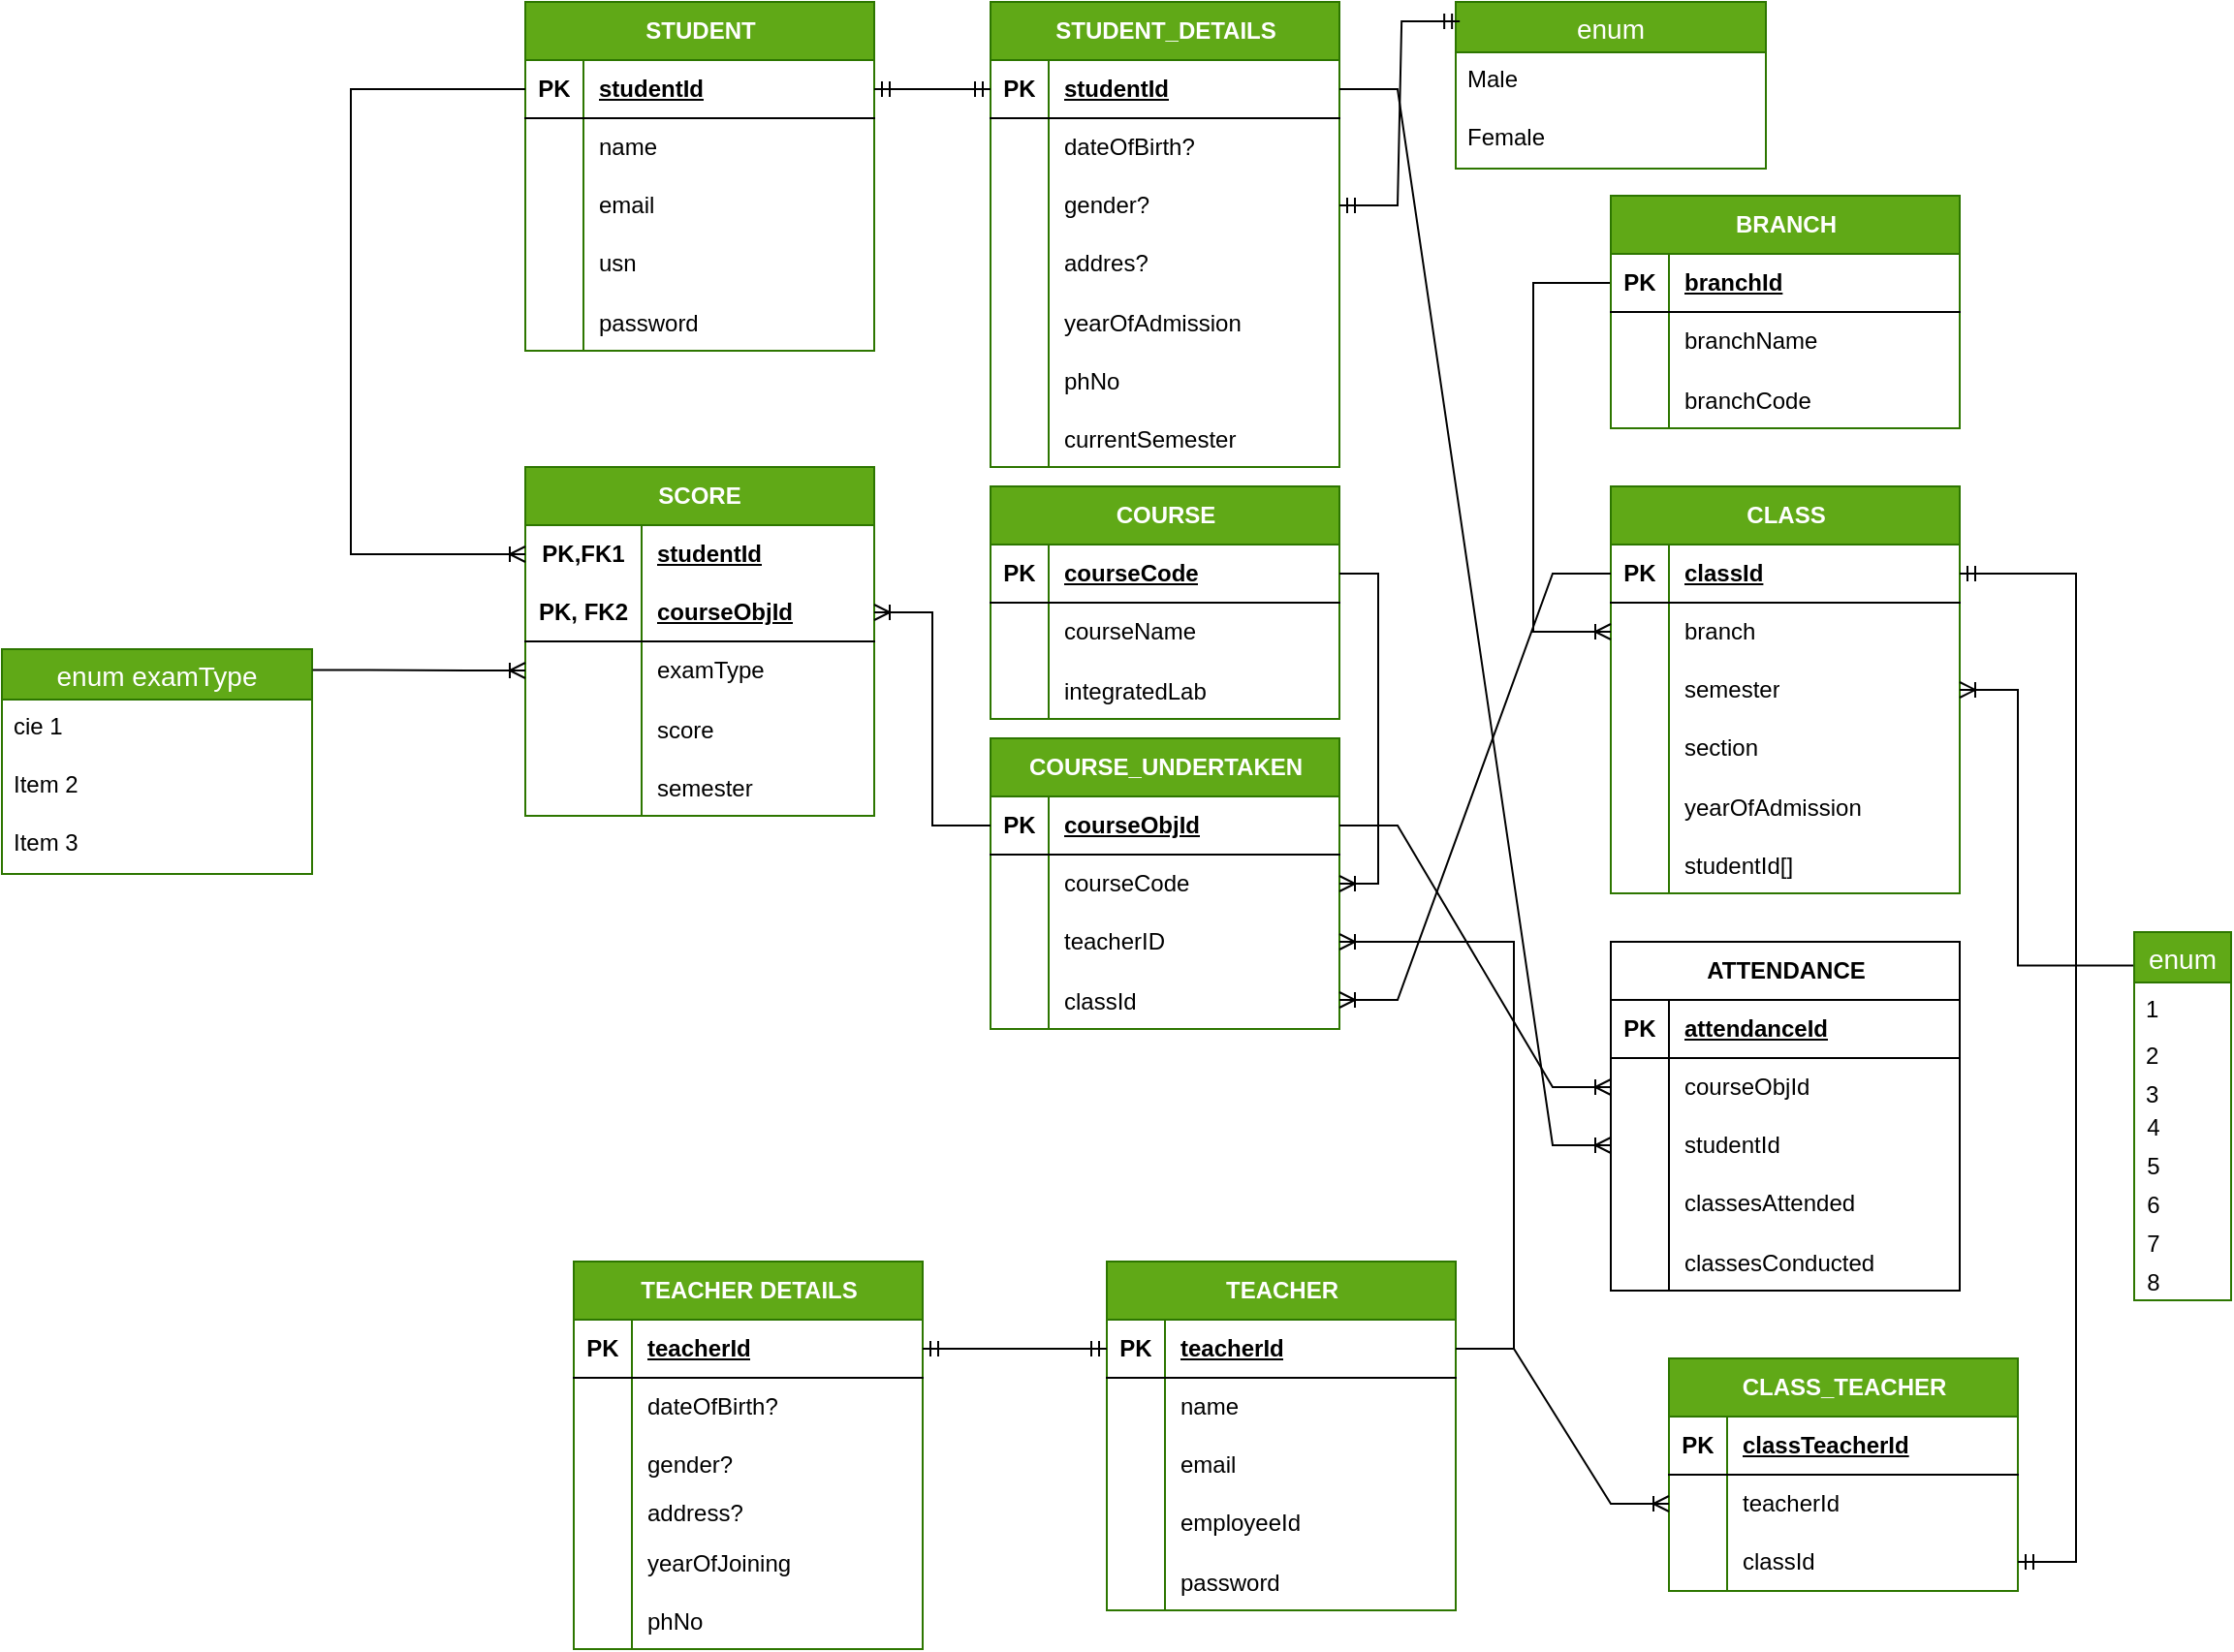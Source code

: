 <mxfile version="24.6.4" type="device">
  <diagram id="R2lEEEUBdFMjLlhIrx00" name="Page-1">
    <mxGraphModel dx="1444" dy="882" grid="1" gridSize="10" guides="1" tooltips="1" connect="1" arrows="1" fold="1" page="1" pageScale="1" pageWidth="850" pageHeight="1100" math="0" shadow="0" extFonts="Permanent Marker^https://fonts.googleapis.com/css?family=Permanent+Marker">
      <root>
        <mxCell id="0" />
        <mxCell id="1" parent="0" />
        <mxCell id="nfh_WgkYf5nwr3e1JW-P-1" value="STUDENT" style="shape=table;startSize=30;container=1;collapsible=1;childLayout=tableLayout;fixedRows=1;rowLines=0;fontStyle=1;align=center;resizeLast=1;html=1;fillColor=#60a917;fontColor=#ffffff;strokeColor=#2D7600;" parent="1" vertex="1">
          <mxGeometry x="310" y="100" width="180" height="180" as="geometry" />
        </mxCell>
        <mxCell id="nfh_WgkYf5nwr3e1JW-P-2" value="" style="shape=tableRow;horizontal=0;startSize=0;swimlaneHead=0;swimlaneBody=0;fillColor=none;collapsible=0;dropTarget=0;points=[[0,0.5],[1,0.5]];portConstraint=eastwest;top=0;left=0;right=0;bottom=1;" parent="nfh_WgkYf5nwr3e1JW-P-1" vertex="1">
          <mxGeometry y="30" width="180" height="30" as="geometry" />
        </mxCell>
        <mxCell id="nfh_WgkYf5nwr3e1JW-P-3" value="PK" style="shape=partialRectangle;connectable=0;fillColor=none;top=0;left=0;bottom=0;right=0;fontStyle=1;overflow=hidden;whiteSpace=wrap;html=1;" parent="nfh_WgkYf5nwr3e1JW-P-2" vertex="1">
          <mxGeometry width="30" height="30" as="geometry">
            <mxRectangle width="30" height="30" as="alternateBounds" />
          </mxGeometry>
        </mxCell>
        <mxCell id="nfh_WgkYf5nwr3e1JW-P-4" value="studentId" style="shape=partialRectangle;connectable=0;fillColor=none;top=0;left=0;bottom=0;right=0;align=left;spacingLeft=6;fontStyle=5;overflow=hidden;whiteSpace=wrap;html=1;" parent="nfh_WgkYf5nwr3e1JW-P-2" vertex="1">
          <mxGeometry x="30" width="150" height="30" as="geometry">
            <mxRectangle width="150" height="30" as="alternateBounds" />
          </mxGeometry>
        </mxCell>
        <mxCell id="nfh_WgkYf5nwr3e1JW-P-5" value="" style="shape=tableRow;horizontal=0;startSize=0;swimlaneHead=0;swimlaneBody=0;fillColor=none;collapsible=0;dropTarget=0;points=[[0,0.5],[1,0.5]];portConstraint=eastwest;top=0;left=0;right=0;bottom=0;" parent="nfh_WgkYf5nwr3e1JW-P-1" vertex="1">
          <mxGeometry y="60" width="180" height="30" as="geometry" />
        </mxCell>
        <mxCell id="nfh_WgkYf5nwr3e1JW-P-6" value="" style="shape=partialRectangle;connectable=0;fillColor=none;top=0;left=0;bottom=0;right=0;editable=1;overflow=hidden;whiteSpace=wrap;html=1;" parent="nfh_WgkYf5nwr3e1JW-P-5" vertex="1">
          <mxGeometry width="30" height="30" as="geometry">
            <mxRectangle width="30" height="30" as="alternateBounds" />
          </mxGeometry>
        </mxCell>
        <mxCell id="nfh_WgkYf5nwr3e1JW-P-7" value="name" style="shape=partialRectangle;connectable=0;fillColor=none;top=0;left=0;bottom=0;right=0;align=left;spacingLeft=6;overflow=hidden;whiteSpace=wrap;html=1;" parent="nfh_WgkYf5nwr3e1JW-P-5" vertex="1">
          <mxGeometry x="30" width="150" height="30" as="geometry">
            <mxRectangle width="150" height="30" as="alternateBounds" />
          </mxGeometry>
        </mxCell>
        <mxCell id="nfh_WgkYf5nwr3e1JW-P-8" value="" style="shape=tableRow;horizontal=0;startSize=0;swimlaneHead=0;swimlaneBody=0;fillColor=none;collapsible=0;dropTarget=0;points=[[0,0.5],[1,0.5]];portConstraint=eastwest;top=0;left=0;right=0;bottom=0;" parent="nfh_WgkYf5nwr3e1JW-P-1" vertex="1">
          <mxGeometry y="90" width="180" height="30" as="geometry" />
        </mxCell>
        <mxCell id="nfh_WgkYf5nwr3e1JW-P-9" value="" style="shape=partialRectangle;connectable=0;fillColor=none;top=0;left=0;bottom=0;right=0;editable=1;overflow=hidden;whiteSpace=wrap;html=1;" parent="nfh_WgkYf5nwr3e1JW-P-8" vertex="1">
          <mxGeometry width="30" height="30" as="geometry">
            <mxRectangle width="30" height="30" as="alternateBounds" />
          </mxGeometry>
        </mxCell>
        <mxCell id="nfh_WgkYf5nwr3e1JW-P-10" value="email" style="shape=partialRectangle;connectable=0;fillColor=none;top=0;left=0;bottom=0;right=0;align=left;spacingLeft=6;overflow=hidden;whiteSpace=wrap;html=1;" parent="nfh_WgkYf5nwr3e1JW-P-8" vertex="1">
          <mxGeometry x="30" width="150" height="30" as="geometry">
            <mxRectangle width="150" height="30" as="alternateBounds" />
          </mxGeometry>
        </mxCell>
        <mxCell id="nfh_WgkYf5nwr3e1JW-P-11" value="" style="shape=tableRow;horizontal=0;startSize=0;swimlaneHead=0;swimlaneBody=0;fillColor=none;collapsible=0;dropTarget=0;points=[[0,0.5],[1,0.5]];portConstraint=eastwest;top=0;left=0;right=0;bottom=0;" parent="nfh_WgkYf5nwr3e1JW-P-1" vertex="1">
          <mxGeometry y="120" width="180" height="30" as="geometry" />
        </mxCell>
        <mxCell id="nfh_WgkYf5nwr3e1JW-P-12" value="" style="shape=partialRectangle;connectable=0;fillColor=none;top=0;left=0;bottom=0;right=0;editable=1;overflow=hidden;whiteSpace=wrap;html=1;" parent="nfh_WgkYf5nwr3e1JW-P-11" vertex="1">
          <mxGeometry width="30" height="30" as="geometry">
            <mxRectangle width="30" height="30" as="alternateBounds" />
          </mxGeometry>
        </mxCell>
        <mxCell id="nfh_WgkYf5nwr3e1JW-P-13" value="usn" style="shape=partialRectangle;connectable=0;fillColor=none;top=0;left=0;bottom=0;right=0;align=left;spacingLeft=6;overflow=hidden;whiteSpace=wrap;html=1;" parent="nfh_WgkYf5nwr3e1JW-P-11" vertex="1">
          <mxGeometry x="30" width="150" height="30" as="geometry">
            <mxRectangle width="150" height="30" as="alternateBounds" />
          </mxGeometry>
        </mxCell>
        <mxCell id="zT3tBrCAOlZd-0A_dH6B-37" value="" style="shape=tableRow;horizontal=0;startSize=0;swimlaneHead=0;swimlaneBody=0;fillColor=none;collapsible=0;dropTarget=0;points=[[0,0.5],[1,0.5]];portConstraint=eastwest;top=0;left=0;right=0;bottom=0;" parent="nfh_WgkYf5nwr3e1JW-P-1" vertex="1">
          <mxGeometry y="150" width="180" height="30" as="geometry" />
        </mxCell>
        <mxCell id="zT3tBrCAOlZd-0A_dH6B-38" value="" style="shape=partialRectangle;connectable=0;fillColor=none;top=0;left=0;bottom=0;right=0;editable=1;overflow=hidden;" parent="zT3tBrCAOlZd-0A_dH6B-37" vertex="1">
          <mxGeometry width="30" height="30" as="geometry">
            <mxRectangle width="30" height="30" as="alternateBounds" />
          </mxGeometry>
        </mxCell>
        <mxCell id="zT3tBrCAOlZd-0A_dH6B-39" value="password" style="shape=partialRectangle;connectable=0;fillColor=none;top=0;left=0;bottom=0;right=0;align=left;spacingLeft=6;overflow=hidden;" parent="zT3tBrCAOlZd-0A_dH6B-37" vertex="1">
          <mxGeometry x="30" width="150" height="30" as="geometry">
            <mxRectangle width="150" height="30" as="alternateBounds" />
          </mxGeometry>
        </mxCell>
        <mxCell id="nfh_WgkYf5nwr3e1JW-P-14" value="STUDENT_DETAILS" style="shape=table;startSize=30;container=1;collapsible=1;childLayout=tableLayout;fixedRows=1;rowLines=0;fontStyle=1;align=center;resizeLast=1;html=1;fillColor=#60a917;fontColor=#ffffff;strokeColor=#2D7600;" parent="1" vertex="1">
          <mxGeometry x="550" y="100" width="180" height="240" as="geometry" />
        </mxCell>
        <mxCell id="nfh_WgkYf5nwr3e1JW-P-15" value="" style="shape=tableRow;horizontal=0;startSize=0;swimlaneHead=0;swimlaneBody=0;fillColor=none;collapsible=0;dropTarget=0;points=[[0,0.5],[1,0.5]];portConstraint=eastwest;top=0;left=0;right=0;bottom=1;" parent="nfh_WgkYf5nwr3e1JW-P-14" vertex="1">
          <mxGeometry y="30" width="180" height="30" as="geometry" />
        </mxCell>
        <mxCell id="nfh_WgkYf5nwr3e1JW-P-16" value="PK" style="shape=partialRectangle;connectable=0;fillColor=none;top=0;left=0;bottom=0;right=0;fontStyle=1;overflow=hidden;whiteSpace=wrap;html=1;" parent="nfh_WgkYf5nwr3e1JW-P-15" vertex="1">
          <mxGeometry width="30" height="30" as="geometry">
            <mxRectangle width="30" height="30" as="alternateBounds" />
          </mxGeometry>
        </mxCell>
        <mxCell id="nfh_WgkYf5nwr3e1JW-P-17" value="studentId" style="shape=partialRectangle;connectable=0;fillColor=none;top=0;left=0;bottom=0;right=0;align=left;spacingLeft=6;fontStyle=5;overflow=hidden;whiteSpace=wrap;html=1;" parent="nfh_WgkYf5nwr3e1JW-P-15" vertex="1">
          <mxGeometry x="30" width="150" height="30" as="geometry">
            <mxRectangle width="150" height="30" as="alternateBounds" />
          </mxGeometry>
        </mxCell>
        <mxCell id="nfh_WgkYf5nwr3e1JW-P-18" value="" style="shape=tableRow;horizontal=0;startSize=0;swimlaneHead=0;swimlaneBody=0;fillColor=none;collapsible=0;dropTarget=0;points=[[0,0.5],[1,0.5]];portConstraint=eastwest;top=0;left=0;right=0;bottom=0;" parent="nfh_WgkYf5nwr3e1JW-P-14" vertex="1">
          <mxGeometry y="60" width="180" height="30" as="geometry" />
        </mxCell>
        <mxCell id="nfh_WgkYf5nwr3e1JW-P-19" value="" style="shape=partialRectangle;connectable=0;fillColor=none;top=0;left=0;bottom=0;right=0;editable=1;overflow=hidden;whiteSpace=wrap;html=1;" parent="nfh_WgkYf5nwr3e1JW-P-18" vertex="1">
          <mxGeometry width="30" height="30" as="geometry">
            <mxRectangle width="30" height="30" as="alternateBounds" />
          </mxGeometry>
        </mxCell>
        <mxCell id="nfh_WgkYf5nwr3e1JW-P-20" value="dateOfBirth?" style="shape=partialRectangle;connectable=0;fillColor=none;top=0;left=0;bottom=0;right=0;align=left;spacingLeft=6;overflow=hidden;whiteSpace=wrap;html=1;" parent="nfh_WgkYf5nwr3e1JW-P-18" vertex="1">
          <mxGeometry x="30" width="150" height="30" as="geometry">
            <mxRectangle width="150" height="30" as="alternateBounds" />
          </mxGeometry>
        </mxCell>
        <mxCell id="nfh_WgkYf5nwr3e1JW-P-21" value="" style="shape=tableRow;horizontal=0;startSize=0;swimlaneHead=0;swimlaneBody=0;fillColor=none;collapsible=0;dropTarget=0;points=[[0,0.5],[1,0.5]];portConstraint=eastwest;top=0;left=0;right=0;bottom=0;" parent="nfh_WgkYf5nwr3e1JW-P-14" vertex="1">
          <mxGeometry y="90" width="180" height="30" as="geometry" />
        </mxCell>
        <mxCell id="nfh_WgkYf5nwr3e1JW-P-22" value="" style="shape=partialRectangle;connectable=0;fillColor=none;top=0;left=0;bottom=0;right=0;editable=1;overflow=hidden;whiteSpace=wrap;html=1;" parent="nfh_WgkYf5nwr3e1JW-P-21" vertex="1">
          <mxGeometry width="30" height="30" as="geometry">
            <mxRectangle width="30" height="30" as="alternateBounds" />
          </mxGeometry>
        </mxCell>
        <mxCell id="nfh_WgkYf5nwr3e1JW-P-23" value="gender?" style="shape=partialRectangle;connectable=0;fillColor=none;top=0;left=0;bottom=0;right=0;align=left;spacingLeft=6;overflow=hidden;whiteSpace=wrap;html=1;" parent="nfh_WgkYf5nwr3e1JW-P-21" vertex="1">
          <mxGeometry x="30" width="150" height="30" as="geometry">
            <mxRectangle width="150" height="30" as="alternateBounds" />
          </mxGeometry>
        </mxCell>
        <mxCell id="nfh_WgkYf5nwr3e1JW-P-24" value="" style="shape=tableRow;horizontal=0;startSize=0;swimlaneHead=0;swimlaneBody=0;fillColor=none;collapsible=0;dropTarget=0;points=[[0,0.5],[1,0.5]];portConstraint=eastwest;top=0;left=0;right=0;bottom=0;" parent="nfh_WgkYf5nwr3e1JW-P-14" vertex="1">
          <mxGeometry y="120" width="180" height="30" as="geometry" />
        </mxCell>
        <mxCell id="nfh_WgkYf5nwr3e1JW-P-25" value="" style="shape=partialRectangle;connectable=0;fillColor=none;top=0;left=0;bottom=0;right=0;editable=1;overflow=hidden;whiteSpace=wrap;html=1;" parent="nfh_WgkYf5nwr3e1JW-P-24" vertex="1">
          <mxGeometry width="30" height="30" as="geometry">
            <mxRectangle width="30" height="30" as="alternateBounds" />
          </mxGeometry>
        </mxCell>
        <mxCell id="nfh_WgkYf5nwr3e1JW-P-26" value="addres?" style="shape=partialRectangle;connectable=0;fillColor=none;top=0;left=0;bottom=0;right=0;align=left;spacingLeft=6;overflow=hidden;whiteSpace=wrap;html=1;" parent="nfh_WgkYf5nwr3e1JW-P-24" vertex="1">
          <mxGeometry x="30" width="150" height="30" as="geometry">
            <mxRectangle width="150" height="30" as="alternateBounds" />
          </mxGeometry>
        </mxCell>
        <mxCell id="nfh_WgkYf5nwr3e1JW-P-28" value="" style="shape=tableRow;horizontal=0;startSize=0;swimlaneHead=0;swimlaneBody=0;fillColor=none;collapsible=0;dropTarget=0;points=[[0,0.5],[1,0.5]];portConstraint=eastwest;top=0;left=0;right=0;bottom=0;" parent="nfh_WgkYf5nwr3e1JW-P-14" vertex="1">
          <mxGeometry y="150" width="180" height="30" as="geometry" />
        </mxCell>
        <mxCell id="nfh_WgkYf5nwr3e1JW-P-29" value="" style="shape=partialRectangle;connectable=0;fillColor=none;top=0;left=0;bottom=0;right=0;editable=1;overflow=hidden;" parent="nfh_WgkYf5nwr3e1JW-P-28" vertex="1">
          <mxGeometry width="30" height="30" as="geometry">
            <mxRectangle width="30" height="30" as="alternateBounds" />
          </mxGeometry>
        </mxCell>
        <mxCell id="nfh_WgkYf5nwr3e1JW-P-30" value="yearOfAdmission" style="shape=partialRectangle;connectable=0;fillColor=none;top=0;left=0;bottom=0;right=0;align=left;spacingLeft=6;overflow=hidden;" parent="nfh_WgkYf5nwr3e1JW-P-28" vertex="1">
          <mxGeometry x="30" width="150" height="30" as="geometry">
            <mxRectangle width="150" height="30" as="alternateBounds" />
          </mxGeometry>
        </mxCell>
        <mxCell id="zT3tBrCAOlZd-0A_dH6B-40" value="" style="shape=tableRow;horizontal=0;startSize=0;swimlaneHead=0;swimlaneBody=0;fillColor=none;collapsible=0;dropTarget=0;points=[[0,0.5],[1,0.5]];portConstraint=eastwest;top=0;left=0;right=0;bottom=0;" parent="nfh_WgkYf5nwr3e1JW-P-14" vertex="1">
          <mxGeometry y="180" width="180" height="30" as="geometry" />
        </mxCell>
        <mxCell id="zT3tBrCAOlZd-0A_dH6B-41" value="" style="shape=partialRectangle;connectable=0;fillColor=none;top=0;left=0;bottom=0;right=0;editable=1;overflow=hidden;" parent="zT3tBrCAOlZd-0A_dH6B-40" vertex="1">
          <mxGeometry width="30" height="30" as="geometry">
            <mxRectangle width="30" height="30" as="alternateBounds" />
          </mxGeometry>
        </mxCell>
        <mxCell id="zT3tBrCAOlZd-0A_dH6B-42" value="phNo" style="shape=partialRectangle;connectable=0;fillColor=none;top=0;left=0;bottom=0;right=0;align=left;spacingLeft=6;overflow=hidden;" parent="zT3tBrCAOlZd-0A_dH6B-40" vertex="1">
          <mxGeometry x="30" width="150" height="30" as="geometry">
            <mxRectangle width="150" height="30" as="alternateBounds" />
          </mxGeometry>
        </mxCell>
        <mxCell id="tCOmPr11L8XP0WCRn_MV-1" value="" style="shape=tableRow;horizontal=0;startSize=0;swimlaneHead=0;swimlaneBody=0;fillColor=none;collapsible=0;dropTarget=0;points=[[0,0.5],[1,0.5]];portConstraint=eastwest;top=0;left=0;right=0;bottom=0;" parent="nfh_WgkYf5nwr3e1JW-P-14" vertex="1">
          <mxGeometry y="210" width="180" height="30" as="geometry" />
        </mxCell>
        <mxCell id="tCOmPr11L8XP0WCRn_MV-2" value="" style="shape=partialRectangle;connectable=0;fillColor=none;top=0;left=0;bottom=0;right=0;editable=1;overflow=hidden;" parent="tCOmPr11L8XP0WCRn_MV-1" vertex="1">
          <mxGeometry width="30" height="30" as="geometry">
            <mxRectangle width="30" height="30" as="alternateBounds" />
          </mxGeometry>
        </mxCell>
        <mxCell id="tCOmPr11L8XP0WCRn_MV-3" value="currentSemester" style="shape=partialRectangle;connectable=0;fillColor=none;top=0;left=0;bottom=0;right=0;align=left;spacingLeft=6;overflow=hidden;" parent="tCOmPr11L8XP0WCRn_MV-1" vertex="1">
          <mxGeometry x="30" width="150" height="30" as="geometry">
            <mxRectangle width="150" height="30" as="alternateBounds" />
          </mxGeometry>
        </mxCell>
        <mxCell id="nfh_WgkYf5nwr3e1JW-P-31" value="enum" style="swimlane;fontStyle=0;childLayout=stackLayout;horizontal=1;startSize=26;horizontalStack=0;resizeParent=1;resizeParentMax=0;resizeLast=0;collapsible=1;marginBottom=0;align=center;fontSize=14;fillColor=#60a917;fontColor=#ffffff;strokeColor=#2D7600;" parent="1" vertex="1">
          <mxGeometry x="790" y="100" width="160" height="86" as="geometry" />
        </mxCell>
        <mxCell id="nfh_WgkYf5nwr3e1JW-P-32" value="Male" style="text;strokeColor=none;fillColor=none;spacingLeft=4;spacingRight=4;overflow=hidden;rotatable=0;points=[[0,0.5],[1,0.5]];portConstraint=eastwest;fontSize=12;whiteSpace=wrap;html=1;" parent="nfh_WgkYf5nwr3e1JW-P-31" vertex="1">
          <mxGeometry y="26" width="160" height="30" as="geometry" />
        </mxCell>
        <mxCell id="nfh_WgkYf5nwr3e1JW-P-33" value="Female" style="text;strokeColor=none;fillColor=none;spacingLeft=4;spacingRight=4;overflow=hidden;rotatable=0;points=[[0,0.5],[1,0.5]];portConstraint=eastwest;fontSize=12;whiteSpace=wrap;html=1;" parent="nfh_WgkYf5nwr3e1JW-P-31" vertex="1">
          <mxGeometry y="56" width="160" height="30" as="geometry" />
        </mxCell>
        <mxCell id="nfh_WgkYf5nwr3e1JW-P-36" value="" style="edgeStyle=entityRelationEdgeStyle;fontSize=12;html=1;endArrow=ERmandOne;startArrow=ERmandOne;rounded=0;exitX=1;exitY=0.5;exitDx=0;exitDy=0;entryX=0.013;entryY=0.116;entryDx=0;entryDy=0;entryPerimeter=0;" parent="1" source="nfh_WgkYf5nwr3e1JW-P-21" target="nfh_WgkYf5nwr3e1JW-P-31" edge="1">
          <mxGeometry width="100" height="100" relative="1" as="geometry">
            <mxPoint x="700" y="240" as="sourcePoint" />
            <mxPoint x="800" y="140" as="targetPoint" />
            <Array as="points">
              <mxPoint x="930" y="450" />
            </Array>
          </mxGeometry>
        </mxCell>
        <mxCell id="nfh_WgkYf5nwr3e1JW-P-37" value="" style="edgeStyle=entityRelationEdgeStyle;fontSize=12;html=1;endArrow=ERmandOne;startArrow=ERmandOne;rounded=0;exitX=1;exitY=0.5;exitDx=0;exitDy=0;entryX=0;entryY=0.5;entryDx=0;entryDy=0;" parent="1" source="nfh_WgkYf5nwr3e1JW-P-2" target="nfh_WgkYf5nwr3e1JW-P-15" edge="1">
          <mxGeometry width="100" height="100" relative="1" as="geometry">
            <mxPoint x="490" y="240" as="sourcePoint" />
            <mxPoint x="590" y="140" as="targetPoint" />
          </mxGeometry>
        </mxCell>
        <mxCell id="nfh_WgkYf5nwr3e1JW-P-38" value="SCORE" style="shape=table;startSize=30;container=1;collapsible=1;childLayout=tableLayout;fixedRows=1;rowLines=0;fontStyle=1;align=center;resizeLast=1;html=1;whiteSpace=wrap;fillColor=#60a917;fontColor=#ffffff;strokeColor=#2D7600;" parent="1" vertex="1">
          <mxGeometry x="310" y="340" width="180" height="180" as="geometry" />
        </mxCell>
        <mxCell id="nfh_WgkYf5nwr3e1JW-P-39" value="" style="shape=tableRow;horizontal=0;startSize=0;swimlaneHead=0;swimlaneBody=0;fillColor=none;collapsible=0;dropTarget=0;points=[[0,0.5],[1,0.5]];portConstraint=eastwest;top=0;left=0;right=0;bottom=0;html=1;" parent="nfh_WgkYf5nwr3e1JW-P-38" vertex="1">
          <mxGeometry y="30" width="180" height="30" as="geometry" />
        </mxCell>
        <mxCell id="nfh_WgkYf5nwr3e1JW-P-40" value="PK,FK1" style="shape=partialRectangle;connectable=0;fillColor=none;top=0;left=0;bottom=0;right=0;fontStyle=1;overflow=hidden;html=1;whiteSpace=wrap;" parent="nfh_WgkYf5nwr3e1JW-P-39" vertex="1">
          <mxGeometry width="60" height="30" as="geometry">
            <mxRectangle width="60" height="30" as="alternateBounds" />
          </mxGeometry>
        </mxCell>
        <mxCell id="nfh_WgkYf5nwr3e1JW-P-41" value="studentId" style="shape=partialRectangle;connectable=0;fillColor=none;top=0;left=0;bottom=0;right=0;align=left;spacingLeft=6;fontStyle=5;overflow=hidden;html=1;whiteSpace=wrap;" parent="nfh_WgkYf5nwr3e1JW-P-39" vertex="1">
          <mxGeometry x="60" width="120" height="30" as="geometry">
            <mxRectangle width="120" height="30" as="alternateBounds" />
          </mxGeometry>
        </mxCell>
        <mxCell id="nfh_WgkYf5nwr3e1JW-P-100" value="" style="shape=tableRow;horizontal=0;startSize=0;swimlaneHead=0;swimlaneBody=0;fillColor=none;collapsible=0;dropTarget=0;points=[[0,0.5],[1,0.5]];portConstraint=eastwest;top=0;left=0;right=0;bottom=1;" parent="nfh_WgkYf5nwr3e1JW-P-38" vertex="1">
          <mxGeometry y="60" width="180" height="30" as="geometry" />
        </mxCell>
        <mxCell id="nfh_WgkYf5nwr3e1JW-P-101" value="PK, FK2" style="shape=partialRectangle;connectable=0;fillColor=none;top=0;left=0;bottom=0;right=0;fontStyle=1;overflow=hidden;whiteSpace=wrap;html=1;" parent="nfh_WgkYf5nwr3e1JW-P-100" vertex="1">
          <mxGeometry width="60" height="30" as="geometry">
            <mxRectangle width="60" height="30" as="alternateBounds" />
          </mxGeometry>
        </mxCell>
        <mxCell id="nfh_WgkYf5nwr3e1JW-P-102" value="courseObjId" style="shape=partialRectangle;connectable=0;fillColor=none;top=0;left=0;bottom=0;right=0;align=left;spacingLeft=6;fontStyle=5;overflow=hidden;whiteSpace=wrap;html=1;" parent="nfh_WgkYf5nwr3e1JW-P-100" vertex="1">
          <mxGeometry x="60" width="120" height="30" as="geometry">
            <mxRectangle width="120" height="30" as="alternateBounds" />
          </mxGeometry>
        </mxCell>
        <mxCell id="nfh_WgkYf5nwr3e1JW-P-45" value="" style="shape=tableRow;horizontal=0;startSize=0;swimlaneHead=0;swimlaneBody=0;fillColor=none;collapsible=0;dropTarget=0;points=[[0,0.5],[1,0.5]];portConstraint=eastwest;top=0;left=0;right=0;bottom=0;html=1;" parent="nfh_WgkYf5nwr3e1JW-P-38" vertex="1">
          <mxGeometry y="90" width="180" height="30" as="geometry" />
        </mxCell>
        <mxCell id="nfh_WgkYf5nwr3e1JW-P-46" value="" style="shape=partialRectangle;connectable=0;fillColor=none;top=0;left=0;bottom=0;right=0;editable=1;overflow=hidden;html=1;whiteSpace=wrap;" parent="nfh_WgkYf5nwr3e1JW-P-45" vertex="1">
          <mxGeometry width="60" height="30" as="geometry">
            <mxRectangle width="60" height="30" as="alternateBounds" />
          </mxGeometry>
        </mxCell>
        <mxCell id="nfh_WgkYf5nwr3e1JW-P-47" value="examType" style="shape=partialRectangle;connectable=0;fillColor=none;top=0;left=0;bottom=0;right=0;align=left;spacingLeft=6;overflow=hidden;html=1;whiteSpace=wrap;" parent="nfh_WgkYf5nwr3e1JW-P-45" vertex="1">
          <mxGeometry x="60" width="120" height="30" as="geometry">
            <mxRectangle width="120" height="30" as="alternateBounds" />
          </mxGeometry>
        </mxCell>
        <mxCell id="nfh_WgkYf5nwr3e1JW-P-70" value="" style="shape=tableRow;horizontal=0;startSize=0;swimlaneHead=0;swimlaneBody=0;fillColor=none;collapsible=0;dropTarget=0;points=[[0,0.5],[1,0.5]];portConstraint=eastwest;top=0;left=0;right=0;bottom=0;" parent="nfh_WgkYf5nwr3e1JW-P-38" vertex="1">
          <mxGeometry y="120" width="180" height="30" as="geometry" />
        </mxCell>
        <mxCell id="nfh_WgkYf5nwr3e1JW-P-71" value="" style="shape=partialRectangle;connectable=0;fillColor=none;top=0;left=0;bottom=0;right=0;editable=1;overflow=hidden;" parent="nfh_WgkYf5nwr3e1JW-P-70" vertex="1">
          <mxGeometry width="60" height="30" as="geometry">
            <mxRectangle width="60" height="30" as="alternateBounds" />
          </mxGeometry>
        </mxCell>
        <mxCell id="nfh_WgkYf5nwr3e1JW-P-72" value="score" style="shape=partialRectangle;connectable=0;fillColor=none;top=0;left=0;bottom=0;right=0;align=left;spacingLeft=6;overflow=hidden;" parent="nfh_WgkYf5nwr3e1JW-P-70" vertex="1">
          <mxGeometry x="60" width="120" height="30" as="geometry">
            <mxRectangle width="120" height="30" as="alternateBounds" />
          </mxGeometry>
        </mxCell>
        <mxCell id="gzwec-8HhBBQkqyuqmff-1" value="" style="shape=tableRow;horizontal=0;startSize=0;swimlaneHead=0;swimlaneBody=0;fillColor=none;collapsible=0;dropTarget=0;points=[[0,0.5],[1,0.5]];portConstraint=eastwest;top=0;left=0;right=0;bottom=0;" vertex="1" parent="nfh_WgkYf5nwr3e1JW-P-38">
          <mxGeometry y="150" width="180" height="30" as="geometry" />
        </mxCell>
        <mxCell id="gzwec-8HhBBQkqyuqmff-2" value="" style="shape=partialRectangle;connectable=0;fillColor=none;top=0;left=0;bottom=0;right=0;editable=1;overflow=hidden;" vertex="1" parent="gzwec-8HhBBQkqyuqmff-1">
          <mxGeometry width="60" height="30" as="geometry">
            <mxRectangle width="60" height="30" as="alternateBounds" />
          </mxGeometry>
        </mxCell>
        <mxCell id="gzwec-8HhBBQkqyuqmff-3" value="semester" style="shape=partialRectangle;connectable=0;fillColor=none;top=0;left=0;bottom=0;right=0;align=left;spacingLeft=6;overflow=hidden;" vertex="1" parent="gzwec-8HhBBQkqyuqmff-1">
          <mxGeometry x="60" width="120" height="30" as="geometry">
            <mxRectangle width="120" height="30" as="alternateBounds" />
          </mxGeometry>
        </mxCell>
        <mxCell id="nfh_WgkYf5nwr3e1JW-P-99" value="" style="edgeStyle=elbowEdgeStyle;fontSize=12;html=1;endArrow=ERoneToMany;rounded=0;exitX=0;exitY=0.5;exitDx=0;exitDy=0;entryX=0;entryY=0.5;entryDx=0;entryDy=0;" parent="1" source="nfh_WgkYf5nwr3e1JW-P-2" target="nfh_WgkYf5nwr3e1JW-P-39" edge="1">
          <mxGeometry width="100" height="100" relative="1" as="geometry">
            <mxPoint x="180" y="350" as="sourcePoint" />
            <mxPoint x="410" y="310" as="targetPoint" />
            <Array as="points">
              <mxPoint x="220" y="270" />
            </Array>
          </mxGeometry>
        </mxCell>
        <mxCell id="nfh_WgkYf5nwr3e1JW-P-103" value="COURSE" style="shape=table;startSize=30;container=1;collapsible=1;childLayout=tableLayout;fixedRows=1;rowLines=0;fontStyle=1;align=center;resizeLast=1;html=1;fillColor=#60a917;fontColor=#ffffff;strokeColor=#2D7600;" parent="1" vertex="1">
          <mxGeometry x="550" y="350" width="180" height="120" as="geometry" />
        </mxCell>
        <mxCell id="nfh_WgkYf5nwr3e1JW-P-104" value="" style="shape=tableRow;horizontal=0;startSize=0;swimlaneHead=0;swimlaneBody=0;fillColor=none;collapsible=0;dropTarget=0;points=[[0,0.5],[1,0.5]];portConstraint=eastwest;top=0;left=0;right=0;bottom=1;" parent="nfh_WgkYf5nwr3e1JW-P-103" vertex="1">
          <mxGeometry y="30" width="180" height="30" as="geometry" />
        </mxCell>
        <mxCell id="nfh_WgkYf5nwr3e1JW-P-105" value="PK" style="shape=partialRectangle;connectable=0;fillColor=none;top=0;left=0;bottom=0;right=0;fontStyle=1;overflow=hidden;whiteSpace=wrap;html=1;" parent="nfh_WgkYf5nwr3e1JW-P-104" vertex="1">
          <mxGeometry width="30" height="30" as="geometry">
            <mxRectangle width="30" height="30" as="alternateBounds" />
          </mxGeometry>
        </mxCell>
        <mxCell id="nfh_WgkYf5nwr3e1JW-P-106" value="courseCode" style="shape=partialRectangle;connectable=0;fillColor=none;top=0;left=0;bottom=0;right=0;align=left;spacingLeft=6;fontStyle=5;overflow=hidden;whiteSpace=wrap;html=1;" parent="nfh_WgkYf5nwr3e1JW-P-104" vertex="1">
          <mxGeometry x="30" width="150" height="30" as="geometry">
            <mxRectangle width="150" height="30" as="alternateBounds" />
          </mxGeometry>
        </mxCell>
        <mxCell id="nfh_WgkYf5nwr3e1JW-P-107" value="" style="shape=tableRow;horizontal=0;startSize=0;swimlaneHead=0;swimlaneBody=0;fillColor=none;collapsible=0;dropTarget=0;points=[[0,0.5],[1,0.5]];portConstraint=eastwest;top=0;left=0;right=0;bottom=0;" parent="nfh_WgkYf5nwr3e1JW-P-103" vertex="1">
          <mxGeometry y="60" width="180" height="30" as="geometry" />
        </mxCell>
        <mxCell id="nfh_WgkYf5nwr3e1JW-P-108" value="" style="shape=partialRectangle;connectable=0;fillColor=none;top=0;left=0;bottom=0;right=0;editable=1;overflow=hidden;whiteSpace=wrap;html=1;" parent="nfh_WgkYf5nwr3e1JW-P-107" vertex="1">
          <mxGeometry width="30" height="30" as="geometry">
            <mxRectangle width="30" height="30" as="alternateBounds" />
          </mxGeometry>
        </mxCell>
        <mxCell id="nfh_WgkYf5nwr3e1JW-P-109" value="courseName" style="shape=partialRectangle;connectable=0;fillColor=none;top=0;left=0;bottom=0;right=0;align=left;spacingLeft=6;overflow=hidden;whiteSpace=wrap;html=1;" parent="nfh_WgkYf5nwr3e1JW-P-107" vertex="1">
          <mxGeometry x="30" width="150" height="30" as="geometry">
            <mxRectangle width="150" height="30" as="alternateBounds" />
          </mxGeometry>
        </mxCell>
        <mxCell id="tCOmPr11L8XP0WCRn_MV-4" value="" style="shape=tableRow;horizontal=0;startSize=0;swimlaneHead=0;swimlaneBody=0;fillColor=none;collapsible=0;dropTarget=0;points=[[0,0.5],[1,0.5]];portConstraint=eastwest;top=0;left=0;right=0;bottom=0;" parent="nfh_WgkYf5nwr3e1JW-P-103" vertex="1">
          <mxGeometry y="90" width="180" height="30" as="geometry" />
        </mxCell>
        <mxCell id="tCOmPr11L8XP0WCRn_MV-5" value="" style="shape=partialRectangle;connectable=0;fillColor=none;top=0;left=0;bottom=0;right=0;editable=1;overflow=hidden;" parent="tCOmPr11L8XP0WCRn_MV-4" vertex="1">
          <mxGeometry width="30" height="30" as="geometry">
            <mxRectangle width="30" height="30" as="alternateBounds" />
          </mxGeometry>
        </mxCell>
        <mxCell id="tCOmPr11L8XP0WCRn_MV-6" value="integratedLab" style="shape=partialRectangle;connectable=0;fillColor=none;top=0;left=0;bottom=0;right=0;align=left;spacingLeft=6;overflow=hidden;" parent="tCOmPr11L8XP0WCRn_MV-4" vertex="1">
          <mxGeometry x="30" width="150" height="30" as="geometry">
            <mxRectangle width="150" height="30" as="alternateBounds" />
          </mxGeometry>
        </mxCell>
        <mxCell id="nfh_WgkYf5nwr3e1JW-P-135" value="COURSE_UNDERTAKEN" style="shape=table;startSize=30;container=1;collapsible=1;childLayout=tableLayout;fixedRows=1;rowLines=0;fontStyle=1;align=center;resizeLast=1;html=1;fillColor=#60a917;fontColor=#ffffff;strokeColor=#2D7600;" parent="1" vertex="1">
          <mxGeometry x="550" y="480" width="180" height="150" as="geometry" />
        </mxCell>
        <mxCell id="nfh_WgkYf5nwr3e1JW-P-136" value="" style="shape=tableRow;horizontal=0;startSize=0;swimlaneHead=0;swimlaneBody=0;fillColor=none;collapsible=0;dropTarget=0;points=[[0,0.5],[1,0.5]];portConstraint=eastwest;top=0;left=0;right=0;bottom=1;" parent="nfh_WgkYf5nwr3e1JW-P-135" vertex="1">
          <mxGeometry y="30" width="180" height="30" as="geometry" />
        </mxCell>
        <mxCell id="nfh_WgkYf5nwr3e1JW-P-137" value="PK" style="shape=partialRectangle;connectable=0;fillColor=none;top=0;left=0;bottom=0;right=0;fontStyle=1;overflow=hidden;whiteSpace=wrap;html=1;" parent="nfh_WgkYf5nwr3e1JW-P-136" vertex="1">
          <mxGeometry width="30" height="30" as="geometry">
            <mxRectangle width="30" height="30" as="alternateBounds" />
          </mxGeometry>
        </mxCell>
        <mxCell id="nfh_WgkYf5nwr3e1JW-P-138" value="courseObjId" style="shape=partialRectangle;connectable=0;fillColor=none;top=0;left=0;bottom=0;right=0;align=left;spacingLeft=6;fontStyle=5;overflow=hidden;whiteSpace=wrap;html=1;" parent="nfh_WgkYf5nwr3e1JW-P-136" vertex="1">
          <mxGeometry x="30" width="150" height="30" as="geometry">
            <mxRectangle width="150" height="30" as="alternateBounds" />
          </mxGeometry>
        </mxCell>
        <mxCell id="nfh_WgkYf5nwr3e1JW-P-139" value="" style="shape=tableRow;horizontal=0;startSize=0;swimlaneHead=0;swimlaneBody=0;fillColor=none;collapsible=0;dropTarget=0;points=[[0,0.5],[1,0.5]];portConstraint=eastwest;top=0;left=0;right=0;bottom=0;" parent="nfh_WgkYf5nwr3e1JW-P-135" vertex="1">
          <mxGeometry y="60" width="180" height="30" as="geometry" />
        </mxCell>
        <mxCell id="nfh_WgkYf5nwr3e1JW-P-140" value="" style="shape=partialRectangle;connectable=0;fillColor=none;top=0;left=0;bottom=0;right=0;editable=1;overflow=hidden;whiteSpace=wrap;html=1;" parent="nfh_WgkYf5nwr3e1JW-P-139" vertex="1">
          <mxGeometry width="30" height="30" as="geometry">
            <mxRectangle width="30" height="30" as="alternateBounds" />
          </mxGeometry>
        </mxCell>
        <mxCell id="nfh_WgkYf5nwr3e1JW-P-141" value="courseCode" style="shape=partialRectangle;connectable=0;fillColor=none;top=0;left=0;bottom=0;right=0;align=left;spacingLeft=6;overflow=hidden;whiteSpace=wrap;html=1;" parent="nfh_WgkYf5nwr3e1JW-P-139" vertex="1">
          <mxGeometry x="30" width="150" height="30" as="geometry">
            <mxRectangle width="150" height="30" as="alternateBounds" />
          </mxGeometry>
        </mxCell>
        <mxCell id="nfh_WgkYf5nwr3e1JW-P-142" value="" style="shape=tableRow;horizontal=0;startSize=0;swimlaneHead=0;swimlaneBody=0;fillColor=none;collapsible=0;dropTarget=0;points=[[0,0.5],[1,0.5]];portConstraint=eastwest;top=0;left=0;right=0;bottom=0;" parent="nfh_WgkYf5nwr3e1JW-P-135" vertex="1">
          <mxGeometry y="90" width="180" height="30" as="geometry" />
        </mxCell>
        <mxCell id="nfh_WgkYf5nwr3e1JW-P-143" value="" style="shape=partialRectangle;connectable=0;fillColor=none;top=0;left=0;bottom=0;right=0;editable=1;overflow=hidden;whiteSpace=wrap;html=1;" parent="nfh_WgkYf5nwr3e1JW-P-142" vertex="1">
          <mxGeometry width="30" height="30" as="geometry">
            <mxRectangle width="30" height="30" as="alternateBounds" />
          </mxGeometry>
        </mxCell>
        <mxCell id="nfh_WgkYf5nwr3e1JW-P-144" value="teacherID" style="shape=partialRectangle;connectable=0;fillColor=none;top=0;left=0;bottom=0;right=0;align=left;spacingLeft=6;overflow=hidden;whiteSpace=wrap;html=1;" parent="nfh_WgkYf5nwr3e1JW-P-142" vertex="1">
          <mxGeometry x="30" width="150" height="30" as="geometry">
            <mxRectangle width="150" height="30" as="alternateBounds" />
          </mxGeometry>
        </mxCell>
        <mxCell id="nfh_WgkYf5nwr3e1JW-P-148" value="" style="shape=tableRow;horizontal=0;startSize=0;swimlaneHead=0;swimlaneBody=0;fillColor=none;collapsible=0;dropTarget=0;points=[[0,0.5],[1,0.5]];portConstraint=eastwest;top=0;left=0;right=0;bottom=0;" parent="nfh_WgkYf5nwr3e1JW-P-135" vertex="1">
          <mxGeometry y="120" width="180" height="30" as="geometry" />
        </mxCell>
        <mxCell id="nfh_WgkYf5nwr3e1JW-P-149" value="" style="shape=partialRectangle;connectable=0;fillColor=none;top=0;left=0;bottom=0;right=0;editable=1;overflow=hidden;" parent="nfh_WgkYf5nwr3e1JW-P-148" vertex="1">
          <mxGeometry width="30" height="30" as="geometry">
            <mxRectangle width="30" height="30" as="alternateBounds" />
          </mxGeometry>
        </mxCell>
        <mxCell id="nfh_WgkYf5nwr3e1JW-P-150" value="classId" style="shape=partialRectangle;connectable=0;fillColor=none;top=0;left=0;bottom=0;right=0;align=left;spacingLeft=6;overflow=hidden;" parent="nfh_WgkYf5nwr3e1JW-P-148" vertex="1">
          <mxGeometry x="30" width="150" height="30" as="geometry">
            <mxRectangle width="150" height="30" as="alternateBounds" />
          </mxGeometry>
        </mxCell>
        <mxCell id="nfh_WgkYf5nwr3e1JW-P-157" value="" style="edgeStyle=elbowEdgeStyle;fontSize=12;html=1;endArrow=ERoneToMany;rounded=0;exitX=1;exitY=0.5;exitDx=0;exitDy=0;entryX=1;entryY=0.5;entryDx=0;entryDy=0;" parent="1" source="nfh_WgkYf5nwr3e1JW-P-104" target="nfh_WgkYf5nwr3e1JW-P-139" edge="1">
          <mxGeometry width="100" height="100" relative="1" as="geometry">
            <mxPoint x="560" y="560" as="sourcePoint" />
            <mxPoint x="660" y="460" as="targetPoint" />
            <Array as="points">
              <mxPoint x="750" y="490" />
            </Array>
          </mxGeometry>
        </mxCell>
        <mxCell id="nfh_WgkYf5nwr3e1JW-P-158" value="" style="edgeStyle=entityRelationEdgeStyle;fontSize=12;html=1;endArrow=ERoneToMany;rounded=0;exitX=0;exitY=0.5;exitDx=0;exitDy=0;entryX=1;entryY=0.5;entryDx=0;entryDy=0;" parent="1" source="nfh_WgkYf5nwr3e1JW-P-136" target="nfh_WgkYf5nwr3e1JW-P-100" edge="1">
          <mxGeometry width="100" height="100" relative="1" as="geometry">
            <mxPoint x="560" y="560" as="sourcePoint" />
            <mxPoint x="660" y="460" as="targetPoint" />
          </mxGeometry>
        </mxCell>
        <mxCell id="zT3tBrCAOlZd-0A_dH6B-1" value="CLASS" style="shape=table;startSize=30;container=1;collapsible=1;childLayout=tableLayout;fixedRows=1;rowLines=0;fontStyle=1;align=center;resizeLast=1;html=1;fillColor=#60a917;fontColor=#ffffff;strokeColor=#2D7600;" parent="1" vertex="1">
          <mxGeometry x="870" y="350" width="180" height="210" as="geometry" />
        </mxCell>
        <mxCell id="zT3tBrCAOlZd-0A_dH6B-2" value="" style="shape=tableRow;horizontal=0;startSize=0;swimlaneHead=0;swimlaneBody=0;fillColor=none;collapsible=0;dropTarget=0;points=[[0,0.5],[1,0.5]];portConstraint=eastwest;top=0;left=0;right=0;bottom=1;" parent="zT3tBrCAOlZd-0A_dH6B-1" vertex="1">
          <mxGeometry y="30" width="180" height="30" as="geometry" />
        </mxCell>
        <mxCell id="zT3tBrCAOlZd-0A_dH6B-3" value="PK" style="shape=partialRectangle;connectable=0;fillColor=none;top=0;left=0;bottom=0;right=0;fontStyle=1;overflow=hidden;whiteSpace=wrap;html=1;" parent="zT3tBrCAOlZd-0A_dH6B-2" vertex="1">
          <mxGeometry width="30" height="30" as="geometry">
            <mxRectangle width="30" height="30" as="alternateBounds" />
          </mxGeometry>
        </mxCell>
        <mxCell id="zT3tBrCAOlZd-0A_dH6B-4" value="classId" style="shape=partialRectangle;connectable=0;fillColor=none;top=0;left=0;bottom=0;right=0;align=left;spacingLeft=6;fontStyle=5;overflow=hidden;whiteSpace=wrap;html=1;" parent="zT3tBrCAOlZd-0A_dH6B-2" vertex="1">
          <mxGeometry x="30" width="150" height="30" as="geometry">
            <mxRectangle width="150" height="30" as="alternateBounds" />
          </mxGeometry>
        </mxCell>
        <mxCell id="zT3tBrCAOlZd-0A_dH6B-5" value="" style="shape=tableRow;horizontal=0;startSize=0;swimlaneHead=0;swimlaneBody=0;fillColor=none;collapsible=0;dropTarget=0;points=[[0,0.5],[1,0.5]];portConstraint=eastwest;top=0;left=0;right=0;bottom=0;" parent="zT3tBrCAOlZd-0A_dH6B-1" vertex="1">
          <mxGeometry y="60" width="180" height="30" as="geometry" />
        </mxCell>
        <mxCell id="zT3tBrCAOlZd-0A_dH6B-6" value="" style="shape=partialRectangle;connectable=0;fillColor=none;top=0;left=0;bottom=0;right=0;editable=1;overflow=hidden;whiteSpace=wrap;html=1;" parent="zT3tBrCAOlZd-0A_dH6B-5" vertex="1">
          <mxGeometry width="30" height="30" as="geometry">
            <mxRectangle width="30" height="30" as="alternateBounds" />
          </mxGeometry>
        </mxCell>
        <mxCell id="zT3tBrCAOlZd-0A_dH6B-7" value="branch" style="shape=partialRectangle;connectable=0;fillColor=none;top=0;left=0;bottom=0;right=0;align=left;spacingLeft=6;overflow=hidden;whiteSpace=wrap;html=1;" parent="zT3tBrCAOlZd-0A_dH6B-5" vertex="1">
          <mxGeometry x="30" width="150" height="30" as="geometry">
            <mxRectangle width="150" height="30" as="alternateBounds" />
          </mxGeometry>
        </mxCell>
        <mxCell id="zT3tBrCAOlZd-0A_dH6B-8" value="" style="shape=tableRow;horizontal=0;startSize=0;swimlaneHead=0;swimlaneBody=0;fillColor=none;collapsible=0;dropTarget=0;points=[[0,0.5],[1,0.5]];portConstraint=eastwest;top=0;left=0;right=0;bottom=0;" parent="zT3tBrCAOlZd-0A_dH6B-1" vertex="1">
          <mxGeometry y="90" width="180" height="30" as="geometry" />
        </mxCell>
        <mxCell id="zT3tBrCAOlZd-0A_dH6B-9" value="" style="shape=partialRectangle;connectable=0;fillColor=none;top=0;left=0;bottom=0;right=0;editable=1;overflow=hidden;whiteSpace=wrap;html=1;" parent="zT3tBrCAOlZd-0A_dH6B-8" vertex="1">
          <mxGeometry width="30" height="30" as="geometry">
            <mxRectangle width="30" height="30" as="alternateBounds" />
          </mxGeometry>
        </mxCell>
        <mxCell id="zT3tBrCAOlZd-0A_dH6B-10" value="semester" style="shape=partialRectangle;connectable=0;fillColor=none;top=0;left=0;bottom=0;right=0;align=left;spacingLeft=6;overflow=hidden;whiteSpace=wrap;html=1;" parent="zT3tBrCAOlZd-0A_dH6B-8" vertex="1">
          <mxGeometry x="30" width="150" height="30" as="geometry">
            <mxRectangle width="150" height="30" as="alternateBounds" />
          </mxGeometry>
        </mxCell>
        <mxCell id="zT3tBrCAOlZd-0A_dH6B-11" value="" style="shape=tableRow;horizontal=0;startSize=0;swimlaneHead=0;swimlaneBody=0;fillColor=none;collapsible=0;dropTarget=0;points=[[0,0.5],[1,0.5]];portConstraint=eastwest;top=0;left=0;right=0;bottom=0;" parent="zT3tBrCAOlZd-0A_dH6B-1" vertex="1">
          <mxGeometry y="120" width="180" height="30" as="geometry" />
        </mxCell>
        <mxCell id="zT3tBrCAOlZd-0A_dH6B-12" value="" style="shape=partialRectangle;connectable=0;fillColor=none;top=0;left=0;bottom=0;right=0;editable=1;overflow=hidden;whiteSpace=wrap;html=1;" parent="zT3tBrCAOlZd-0A_dH6B-11" vertex="1">
          <mxGeometry width="30" height="30" as="geometry">
            <mxRectangle width="30" height="30" as="alternateBounds" />
          </mxGeometry>
        </mxCell>
        <mxCell id="zT3tBrCAOlZd-0A_dH6B-13" value="section" style="shape=partialRectangle;connectable=0;fillColor=none;top=0;left=0;bottom=0;right=0;align=left;spacingLeft=6;overflow=hidden;whiteSpace=wrap;html=1;" parent="zT3tBrCAOlZd-0A_dH6B-11" vertex="1">
          <mxGeometry x="30" width="150" height="30" as="geometry">
            <mxRectangle width="150" height="30" as="alternateBounds" />
          </mxGeometry>
        </mxCell>
        <mxCell id="zT3tBrCAOlZd-0A_dH6B-14" value="" style="shape=tableRow;horizontal=0;startSize=0;swimlaneHead=0;swimlaneBody=0;fillColor=none;collapsible=0;dropTarget=0;points=[[0,0.5],[1,0.5]];portConstraint=eastwest;top=0;left=0;right=0;bottom=0;" parent="zT3tBrCAOlZd-0A_dH6B-1" vertex="1">
          <mxGeometry y="150" width="180" height="30" as="geometry" />
        </mxCell>
        <mxCell id="zT3tBrCAOlZd-0A_dH6B-15" value="" style="shape=partialRectangle;connectable=0;fillColor=none;top=0;left=0;bottom=0;right=0;editable=1;overflow=hidden;" parent="zT3tBrCAOlZd-0A_dH6B-14" vertex="1">
          <mxGeometry width="30" height="30" as="geometry">
            <mxRectangle width="30" height="30" as="alternateBounds" />
          </mxGeometry>
        </mxCell>
        <mxCell id="zT3tBrCAOlZd-0A_dH6B-16" value="yearOfAdmission" style="shape=partialRectangle;connectable=0;fillColor=none;top=0;left=0;bottom=0;right=0;align=left;spacingLeft=6;overflow=hidden;" parent="zT3tBrCAOlZd-0A_dH6B-14" vertex="1">
          <mxGeometry x="30" width="150" height="30" as="geometry">
            <mxRectangle width="150" height="30" as="alternateBounds" />
          </mxGeometry>
        </mxCell>
        <mxCell id="zT3tBrCAOlZd-0A_dH6B-94" value="" style="shape=tableRow;horizontal=0;startSize=0;swimlaneHead=0;swimlaneBody=0;fillColor=none;collapsible=0;dropTarget=0;points=[[0,0.5],[1,0.5]];portConstraint=eastwest;top=0;left=0;right=0;bottom=0;" parent="zT3tBrCAOlZd-0A_dH6B-1" vertex="1">
          <mxGeometry y="180" width="180" height="30" as="geometry" />
        </mxCell>
        <mxCell id="zT3tBrCAOlZd-0A_dH6B-95" value="" style="shape=partialRectangle;connectable=0;fillColor=none;top=0;left=0;bottom=0;right=0;editable=1;overflow=hidden;" parent="zT3tBrCAOlZd-0A_dH6B-94" vertex="1">
          <mxGeometry width="30" height="30" as="geometry">
            <mxRectangle width="30" height="30" as="alternateBounds" />
          </mxGeometry>
        </mxCell>
        <mxCell id="zT3tBrCAOlZd-0A_dH6B-96" value="studentId[]" style="shape=partialRectangle;connectable=0;fillColor=none;top=0;left=0;bottom=0;right=0;align=left;spacingLeft=6;overflow=hidden;" parent="zT3tBrCAOlZd-0A_dH6B-94" vertex="1">
          <mxGeometry x="30" width="150" height="30" as="geometry">
            <mxRectangle width="150" height="30" as="alternateBounds" />
          </mxGeometry>
        </mxCell>
        <mxCell id="zT3tBrCAOlZd-0A_dH6B-19" value="" style="edgeStyle=elbowEdgeStyle;fontSize=12;html=1;endArrow=ERoneToMany;rounded=0;exitX=0;exitY=0.5;exitDx=0;exitDy=0;entryX=0;entryY=0.5;entryDx=0;entryDy=0;" parent="1" source="zT3tBrCAOlZd-0A_dH6B-24" target="zT3tBrCAOlZd-0A_dH6B-5" edge="1">
          <mxGeometry width="100" height="100" relative="1" as="geometry">
            <mxPoint x="860" y="641" as="sourcePoint" />
            <mxPoint x="560" y="420" as="targetPoint" />
            <Array as="points">
              <mxPoint x="830" y="550" />
            </Array>
          </mxGeometry>
        </mxCell>
        <mxCell id="zT3tBrCAOlZd-0A_dH6B-20" value="" style="edgeStyle=elbowEdgeStyle;fontSize=12;html=1;endArrow=ERoneToMany;rounded=0;exitX=0.03;exitY=0.091;exitDx=0;exitDy=0;exitPerimeter=0;entryX=1;entryY=0.5;entryDx=0;entryDy=0;" parent="1" source="nfh_WgkYf5nwr3e1JW-P-73" target="zT3tBrCAOlZd-0A_dH6B-8" edge="1">
          <mxGeometry width="100" height="100" relative="1" as="geometry">
            <mxPoint x="869.55" y="600.14" as="sourcePoint" />
            <mxPoint x="560" y="420" as="targetPoint" />
            <Array as="points">
              <mxPoint x="1080" y="540" />
              <mxPoint x="850" y="550" />
            </Array>
          </mxGeometry>
        </mxCell>
        <mxCell id="zT3tBrCAOlZd-0A_dH6B-21" value="" style="edgeStyle=entityRelationEdgeStyle;fontSize=12;html=1;endArrow=ERoneToMany;rounded=0;exitX=0;exitY=0.5;exitDx=0;exitDy=0;entryX=1;entryY=0.5;entryDx=0;entryDy=0;" parent="1" source="zT3tBrCAOlZd-0A_dH6B-2" target="nfh_WgkYf5nwr3e1JW-P-148" edge="1">
          <mxGeometry width="100" height="100" relative="1" as="geometry">
            <mxPoint x="630" y="480" as="sourcePoint" />
            <mxPoint x="730" y="380" as="targetPoint" />
            <Array as="points">
              <mxPoint x="860" y="540" />
              <mxPoint x="960" y="590" />
            </Array>
          </mxGeometry>
        </mxCell>
        <mxCell id="zT3tBrCAOlZd-0A_dH6B-23" value="BRANCH" style="shape=table;startSize=30;container=1;collapsible=1;childLayout=tableLayout;fixedRows=1;rowLines=0;fontStyle=1;align=center;resizeLast=1;html=1;fillColor=#60a917;fontColor=#ffffff;strokeColor=#2D7600;" parent="1" vertex="1">
          <mxGeometry x="870" y="200" width="180" height="120" as="geometry" />
        </mxCell>
        <mxCell id="zT3tBrCAOlZd-0A_dH6B-24" value="" style="shape=tableRow;horizontal=0;startSize=0;swimlaneHead=0;swimlaneBody=0;fillColor=none;collapsible=0;dropTarget=0;points=[[0,0.5],[1,0.5]];portConstraint=eastwest;top=0;left=0;right=0;bottom=1;" parent="zT3tBrCAOlZd-0A_dH6B-23" vertex="1">
          <mxGeometry y="30" width="180" height="30" as="geometry" />
        </mxCell>
        <mxCell id="zT3tBrCAOlZd-0A_dH6B-25" value="PK" style="shape=partialRectangle;connectable=0;fillColor=none;top=0;left=0;bottom=0;right=0;fontStyle=1;overflow=hidden;whiteSpace=wrap;html=1;" parent="zT3tBrCAOlZd-0A_dH6B-24" vertex="1">
          <mxGeometry width="30" height="30" as="geometry">
            <mxRectangle width="30" height="30" as="alternateBounds" />
          </mxGeometry>
        </mxCell>
        <mxCell id="zT3tBrCAOlZd-0A_dH6B-26" value="branchId" style="shape=partialRectangle;connectable=0;fillColor=none;top=0;left=0;bottom=0;right=0;align=left;spacingLeft=6;fontStyle=5;overflow=hidden;whiteSpace=wrap;html=1;" parent="zT3tBrCAOlZd-0A_dH6B-24" vertex="1">
          <mxGeometry x="30" width="150" height="30" as="geometry">
            <mxRectangle width="150" height="30" as="alternateBounds" />
          </mxGeometry>
        </mxCell>
        <mxCell id="zT3tBrCAOlZd-0A_dH6B-27" value="" style="shape=tableRow;horizontal=0;startSize=0;swimlaneHead=0;swimlaneBody=0;fillColor=none;collapsible=0;dropTarget=0;points=[[0,0.5],[1,0.5]];portConstraint=eastwest;top=0;left=0;right=0;bottom=0;" parent="zT3tBrCAOlZd-0A_dH6B-23" vertex="1">
          <mxGeometry y="60" width="180" height="30" as="geometry" />
        </mxCell>
        <mxCell id="zT3tBrCAOlZd-0A_dH6B-28" value="" style="shape=partialRectangle;connectable=0;fillColor=none;top=0;left=0;bottom=0;right=0;editable=1;overflow=hidden;whiteSpace=wrap;html=1;" parent="zT3tBrCAOlZd-0A_dH6B-27" vertex="1">
          <mxGeometry width="30" height="30" as="geometry">
            <mxRectangle width="30" height="30" as="alternateBounds" />
          </mxGeometry>
        </mxCell>
        <mxCell id="zT3tBrCAOlZd-0A_dH6B-29" value="branchName" style="shape=partialRectangle;connectable=0;fillColor=none;top=0;left=0;bottom=0;right=0;align=left;spacingLeft=6;overflow=hidden;whiteSpace=wrap;html=1;" parent="zT3tBrCAOlZd-0A_dH6B-27" vertex="1">
          <mxGeometry x="30" width="150" height="30" as="geometry">
            <mxRectangle width="150" height="30" as="alternateBounds" />
          </mxGeometry>
        </mxCell>
        <mxCell id="l-jlI1aEZftj1ZZNrc5p-1" value="" style="shape=tableRow;horizontal=0;startSize=0;swimlaneHead=0;swimlaneBody=0;fillColor=none;collapsible=0;dropTarget=0;points=[[0,0.5],[1,0.5]];portConstraint=eastwest;top=0;left=0;right=0;bottom=0;" parent="zT3tBrCAOlZd-0A_dH6B-23" vertex="1">
          <mxGeometry y="90" width="180" height="30" as="geometry" />
        </mxCell>
        <mxCell id="l-jlI1aEZftj1ZZNrc5p-2" value="" style="shape=partialRectangle;connectable=0;fillColor=none;top=0;left=0;bottom=0;right=0;editable=1;overflow=hidden;" parent="l-jlI1aEZftj1ZZNrc5p-1" vertex="1">
          <mxGeometry width="30" height="30" as="geometry">
            <mxRectangle width="30" height="30" as="alternateBounds" />
          </mxGeometry>
        </mxCell>
        <mxCell id="l-jlI1aEZftj1ZZNrc5p-3" value="branchCode" style="shape=partialRectangle;connectable=0;fillColor=none;top=0;left=0;bottom=0;right=0;align=left;spacingLeft=6;overflow=hidden;" parent="l-jlI1aEZftj1ZZNrc5p-1" vertex="1">
          <mxGeometry x="30" width="150" height="30" as="geometry">
            <mxRectangle width="150" height="30" as="alternateBounds" />
          </mxGeometry>
        </mxCell>
        <mxCell id="zT3tBrCAOlZd-0A_dH6B-43" value="TEACHER" style="shape=table;startSize=30;container=1;collapsible=1;childLayout=tableLayout;fixedRows=1;rowLines=0;fontStyle=1;align=center;resizeLast=1;html=1;fillColor=#60a917;fontColor=#ffffff;strokeColor=#2D7600;" parent="1" vertex="1">
          <mxGeometry x="610" y="750" width="180" height="180" as="geometry" />
        </mxCell>
        <mxCell id="zT3tBrCAOlZd-0A_dH6B-44" value="" style="shape=tableRow;horizontal=0;startSize=0;swimlaneHead=0;swimlaneBody=0;fillColor=none;collapsible=0;dropTarget=0;points=[[0,0.5],[1,0.5]];portConstraint=eastwest;top=0;left=0;right=0;bottom=1;" parent="zT3tBrCAOlZd-0A_dH6B-43" vertex="1">
          <mxGeometry y="30" width="180" height="30" as="geometry" />
        </mxCell>
        <mxCell id="zT3tBrCAOlZd-0A_dH6B-45" value="PK" style="shape=partialRectangle;connectable=0;fillColor=none;top=0;left=0;bottom=0;right=0;fontStyle=1;overflow=hidden;whiteSpace=wrap;html=1;" parent="zT3tBrCAOlZd-0A_dH6B-44" vertex="1">
          <mxGeometry width="30" height="30" as="geometry">
            <mxRectangle width="30" height="30" as="alternateBounds" />
          </mxGeometry>
        </mxCell>
        <mxCell id="zT3tBrCAOlZd-0A_dH6B-46" value="teacherId" style="shape=partialRectangle;connectable=0;fillColor=none;top=0;left=0;bottom=0;right=0;align=left;spacingLeft=6;fontStyle=5;overflow=hidden;whiteSpace=wrap;html=1;" parent="zT3tBrCAOlZd-0A_dH6B-44" vertex="1">
          <mxGeometry x="30" width="150" height="30" as="geometry">
            <mxRectangle width="150" height="30" as="alternateBounds" />
          </mxGeometry>
        </mxCell>
        <mxCell id="zT3tBrCAOlZd-0A_dH6B-47" value="" style="shape=tableRow;horizontal=0;startSize=0;swimlaneHead=0;swimlaneBody=0;fillColor=none;collapsible=0;dropTarget=0;points=[[0,0.5],[1,0.5]];portConstraint=eastwest;top=0;left=0;right=0;bottom=0;" parent="zT3tBrCAOlZd-0A_dH6B-43" vertex="1">
          <mxGeometry y="60" width="180" height="30" as="geometry" />
        </mxCell>
        <mxCell id="zT3tBrCAOlZd-0A_dH6B-48" value="" style="shape=partialRectangle;connectable=0;fillColor=none;top=0;left=0;bottom=0;right=0;editable=1;overflow=hidden;whiteSpace=wrap;html=1;" parent="zT3tBrCAOlZd-0A_dH6B-47" vertex="1">
          <mxGeometry width="30" height="30" as="geometry">
            <mxRectangle width="30" height="30" as="alternateBounds" />
          </mxGeometry>
        </mxCell>
        <mxCell id="zT3tBrCAOlZd-0A_dH6B-49" value="name" style="shape=partialRectangle;connectable=0;fillColor=none;top=0;left=0;bottom=0;right=0;align=left;spacingLeft=6;overflow=hidden;whiteSpace=wrap;html=1;" parent="zT3tBrCAOlZd-0A_dH6B-47" vertex="1">
          <mxGeometry x="30" width="150" height="30" as="geometry">
            <mxRectangle width="150" height="30" as="alternateBounds" />
          </mxGeometry>
        </mxCell>
        <mxCell id="zT3tBrCAOlZd-0A_dH6B-50" value="" style="shape=tableRow;horizontal=0;startSize=0;swimlaneHead=0;swimlaneBody=0;fillColor=none;collapsible=0;dropTarget=0;points=[[0,0.5],[1,0.5]];portConstraint=eastwest;top=0;left=0;right=0;bottom=0;" parent="zT3tBrCAOlZd-0A_dH6B-43" vertex="1">
          <mxGeometry y="90" width="180" height="30" as="geometry" />
        </mxCell>
        <mxCell id="zT3tBrCAOlZd-0A_dH6B-51" value="" style="shape=partialRectangle;connectable=0;fillColor=none;top=0;left=0;bottom=0;right=0;editable=1;overflow=hidden;whiteSpace=wrap;html=1;" parent="zT3tBrCAOlZd-0A_dH6B-50" vertex="1">
          <mxGeometry width="30" height="30" as="geometry">
            <mxRectangle width="30" height="30" as="alternateBounds" />
          </mxGeometry>
        </mxCell>
        <mxCell id="zT3tBrCAOlZd-0A_dH6B-52" value="email" style="shape=partialRectangle;connectable=0;fillColor=none;top=0;left=0;bottom=0;right=0;align=left;spacingLeft=6;overflow=hidden;whiteSpace=wrap;html=1;" parent="zT3tBrCAOlZd-0A_dH6B-50" vertex="1">
          <mxGeometry x="30" width="150" height="30" as="geometry">
            <mxRectangle width="150" height="30" as="alternateBounds" />
          </mxGeometry>
        </mxCell>
        <mxCell id="zT3tBrCAOlZd-0A_dH6B-53" value="" style="shape=tableRow;horizontal=0;startSize=0;swimlaneHead=0;swimlaneBody=0;fillColor=none;collapsible=0;dropTarget=0;points=[[0,0.5],[1,0.5]];portConstraint=eastwest;top=0;left=0;right=0;bottom=0;" parent="zT3tBrCAOlZd-0A_dH6B-43" vertex="1">
          <mxGeometry y="120" width="180" height="30" as="geometry" />
        </mxCell>
        <mxCell id="zT3tBrCAOlZd-0A_dH6B-54" value="" style="shape=partialRectangle;connectable=0;fillColor=none;top=0;left=0;bottom=0;right=0;editable=1;overflow=hidden;whiteSpace=wrap;html=1;" parent="zT3tBrCAOlZd-0A_dH6B-53" vertex="1">
          <mxGeometry width="30" height="30" as="geometry">
            <mxRectangle width="30" height="30" as="alternateBounds" />
          </mxGeometry>
        </mxCell>
        <mxCell id="zT3tBrCAOlZd-0A_dH6B-55" value="employeeId" style="shape=partialRectangle;connectable=0;fillColor=none;top=0;left=0;bottom=0;right=0;align=left;spacingLeft=6;overflow=hidden;whiteSpace=wrap;html=1;" parent="zT3tBrCAOlZd-0A_dH6B-53" vertex="1">
          <mxGeometry x="30" width="150" height="30" as="geometry">
            <mxRectangle width="150" height="30" as="alternateBounds" />
          </mxGeometry>
        </mxCell>
        <mxCell id="zT3tBrCAOlZd-0A_dH6B-56" value="" style="shape=tableRow;horizontal=0;startSize=0;swimlaneHead=0;swimlaneBody=0;fillColor=none;collapsible=0;dropTarget=0;points=[[0,0.5],[1,0.5]];portConstraint=eastwest;top=0;left=0;right=0;bottom=0;" parent="zT3tBrCAOlZd-0A_dH6B-43" vertex="1">
          <mxGeometry y="150" width="180" height="30" as="geometry" />
        </mxCell>
        <mxCell id="zT3tBrCAOlZd-0A_dH6B-57" value="" style="shape=partialRectangle;connectable=0;fillColor=none;top=0;left=0;bottom=0;right=0;editable=1;overflow=hidden;" parent="zT3tBrCAOlZd-0A_dH6B-56" vertex="1">
          <mxGeometry width="30" height="30" as="geometry">
            <mxRectangle width="30" height="30" as="alternateBounds" />
          </mxGeometry>
        </mxCell>
        <mxCell id="zT3tBrCAOlZd-0A_dH6B-58" value="password" style="shape=partialRectangle;connectable=0;fillColor=none;top=0;left=0;bottom=0;right=0;align=left;spacingLeft=6;overflow=hidden;" parent="zT3tBrCAOlZd-0A_dH6B-56" vertex="1">
          <mxGeometry x="30" width="150" height="30" as="geometry">
            <mxRectangle width="150" height="30" as="alternateBounds" />
          </mxGeometry>
        </mxCell>
        <mxCell id="zT3tBrCAOlZd-0A_dH6B-59" value="TEACHER DETAILS" style="shape=table;startSize=30;container=1;collapsible=1;childLayout=tableLayout;fixedRows=1;rowLines=0;fontStyle=1;align=center;resizeLast=1;html=1;fillColor=#60a917;fontColor=#ffffff;strokeColor=#2D7600;" parent="1" vertex="1">
          <mxGeometry x="335" y="750" width="180" height="200" as="geometry" />
        </mxCell>
        <mxCell id="zT3tBrCAOlZd-0A_dH6B-60" value="" style="shape=tableRow;horizontal=0;startSize=0;swimlaneHead=0;swimlaneBody=0;fillColor=none;collapsible=0;dropTarget=0;points=[[0,0.5],[1,0.5]];portConstraint=eastwest;top=0;left=0;right=0;bottom=1;" parent="zT3tBrCAOlZd-0A_dH6B-59" vertex="1">
          <mxGeometry y="30" width="180" height="30" as="geometry" />
        </mxCell>
        <mxCell id="zT3tBrCAOlZd-0A_dH6B-61" value="PK" style="shape=partialRectangle;connectable=0;fillColor=none;top=0;left=0;bottom=0;right=0;fontStyle=1;overflow=hidden;whiteSpace=wrap;html=1;" parent="zT3tBrCAOlZd-0A_dH6B-60" vertex="1">
          <mxGeometry width="30" height="30" as="geometry">
            <mxRectangle width="30" height="30" as="alternateBounds" />
          </mxGeometry>
        </mxCell>
        <mxCell id="zT3tBrCAOlZd-0A_dH6B-62" value="teacherId" style="shape=partialRectangle;connectable=0;fillColor=none;top=0;left=0;bottom=0;right=0;align=left;spacingLeft=6;fontStyle=5;overflow=hidden;whiteSpace=wrap;html=1;" parent="zT3tBrCAOlZd-0A_dH6B-60" vertex="1">
          <mxGeometry x="30" width="150" height="30" as="geometry">
            <mxRectangle width="150" height="30" as="alternateBounds" />
          </mxGeometry>
        </mxCell>
        <mxCell id="zT3tBrCAOlZd-0A_dH6B-63" value="" style="shape=tableRow;horizontal=0;startSize=0;swimlaneHead=0;swimlaneBody=0;fillColor=none;collapsible=0;dropTarget=0;points=[[0,0.5],[1,0.5]];portConstraint=eastwest;top=0;left=0;right=0;bottom=0;" parent="zT3tBrCAOlZd-0A_dH6B-59" vertex="1">
          <mxGeometry y="60" width="180" height="30" as="geometry" />
        </mxCell>
        <mxCell id="zT3tBrCAOlZd-0A_dH6B-64" value="" style="shape=partialRectangle;connectable=0;fillColor=none;top=0;left=0;bottom=0;right=0;editable=1;overflow=hidden;whiteSpace=wrap;html=1;" parent="zT3tBrCAOlZd-0A_dH6B-63" vertex="1">
          <mxGeometry width="30" height="30" as="geometry">
            <mxRectangle width="30" height="30" as="alternateBounds" />
          </mxGeometry>
        </mxCell>
        <mxCell id="zT3tBrCAOlZd-0A_dH6B-65" value="dateOfBirth?" style="shape=partialRectangle;connectable=0;fillColor=none;top=0;left=0;bottom=0;right=0;align=left;spacingLeft=6;overflow=hidden;whiteSpace=wrap;html=1;" parent="zT3tBrCAOlZd-0A_dH6B-63" vertex="1">
          <mxGeometry x="30" width="150" height="30" as="geometry">
            <mxRectangle width="150" height="30" as="alternateBounds" />
          </mxGeometry>
        </mxCell>
        <mxCell id="zT3tBrCAOlZd-0A_dH6B-66" value="" style="shape=tableRow;horizontal=0;startSize=0;swimlaneHead=0;swimlaneBody=0;fillColor=none;collapsible=0;dropTarget=0;points=[[0,0.5],[1,0.5]];portConstraint=eastwest;top=0;left=0;right=0;bottom=0;" parent="zT3tBrCAOlZd-0A_dH6B-59" vertex="1">
          <mxGeometry y="90" width="180" height="30" as="geometry" />
        </mxCell>
        <mxCell id="zT3tBrCAOlZd-0A_dH6B-67" value="" style="shape=partialRectangle;connectable=0;fillColor=none;top=0;left=0;bottom=0;right=0;editable=1;overflow=hidden;whiteSpace=wrap;html=1;" parent="zT3tBrCAOlZd-0A_dH6B-66" vertex="1">
          <mxGeometry width="30" height="30" as="geometry">
            <mxRectangle width="30" height="30" as="alternateBounds" />
          </mxGeometry>
        </mxCell>
        <mxCell id="zT3tBrCAOlZd-0A_dH6B-68" value="gender?" style="shape=partialRectangle;connectable=0;fillColor=none;top=0;left=0;bottom=0;right=0;align=left;spacingLeft=6;overflow=hidden;whiteSpace=wrap;html=1;" parent="zT3tBrCAOlZd-0A_dH6B-66" vertex="1">
          <mxGeometry x="30" width="150" height="30" as="geometry">
            <mxRectangle width="150" height="30" as="alternateBounds" />
          </mxGeometry>
        </mxCell>
        <mxCell id="zT3tBrCAOlZd-0A_dH6B-69" value="" style="shape=tableRow;horizontal=0;startSize=0;swimlaneHead=0;swimlaneBody=0;fillColor=none;collapsible=0;dropTarget=0;points=[[0,0.5],[1,0.5]];portConstraint=eastwest;top=0;left=0;right=0;bottom=0;" parent="zT3tBrCAOlZd-0A_dH6B-59" vertex="1">
          <mxGeometry y="120" width="180" height="20" as="geometry" />
        </mxCell>
        <mxCell id="zT3tBrCAOlZd-0A_dH6B-70" value="" style="shape=partialRectangle;connectable=0;fillColor=none;top=0;left=0;bottom=0;right=0;editable=1;overflow=hidden;whiteSpace=wrap;html=1;" parent="zT3tBrCAOlZd-0A_dH6B-69" vertex="1">
          <mxGeometry width="30" height="20" as="geometry">
            <mxRectangle width="30" height="20" as="alternateBounds" />
          </mxGeometry>
        </mxCell>
        <mxCell id="zT3tBrCAOlZd-0A_dH6B-71" value="address?" style="shape=partialRectangle;connectable=0;fillColor=none;top=0;left=0;bottom=0;right=0;align=left;spacingLeft=6;overflow=hidden;whiteSpace=wrap;html=1;" parent="zT3tBrCAOlZd-0A_dH6B-69" vertex="1">
          <mxGeometry x="30" width="150" height="20" as="geometry">
            <mxRectangle width="150" height="20" as="alternateBounds" />
          </mxGeometry>
        </mxCell>
        <mxCell id="zT3tBrCAOlZd-0A_dH6B-72" value="" style="shape=tableRow;horizontal=0;startSize=0;swimlaneHead=0;swimlaneBody=0;fillColor=none;collapsible=0;dropTarget=0;points=[[0,0.5],[1,0.5]];portConstraint=eastwest;top=0;left=0;right=0;bottom=0;" parent="zT3tBrCAOlZd-0A_dH6B-59" vertex="1">
          <mxGeometry y="140" width="180" height="30" as="geometry" />
        </mxCell>
        <mxCell id="zT3tBrCAOlZd-0A_dH6B-73" value="" style="shape=partialRectangle;connectable=0;fillColor=none;top=0;left=0;bottom=0;right=0;editable=1;overflow=hidden;" parent="zT3tBrCAOlZd-0A_dH6B-72" vertex="1">
          <mxGeometry width="30" height="30" as="geometry">
            <mxRectangle width="30" height="30" as="alternateBounds" />
          </mxGeometry>
        </mxCell>
        <mxCell id="zT3tBrCAOlZd-0A_dH6B-74" value="yearOfJoining" style="shape=partialRectangle;connectable=0;fillColor=none;top=0;left=0;bottom=0;right=0;align=left;spacingLeft=6;overflow=hidden;" parent="zT3tBrCAOlZd-0A_dH6B-72" vertex="1">
          <mxGeometry x="30" width="150" height="30" as="geometry">
            <mxRectangle width="150" height="30" as="alternateBounds" />
          </mxGeometry>
        </mxCell>
        <mxCell id="zT3tBrCAOlZd-0A_dH6B-75" value="" style="shape=tableRow;horizontal=0;startSize=0;swimlaneHead=0;swimlaneBody=0;fillColor=none;collapsible=0;dropTarget=0;points=[[0,0.5],[1,0.5]];portConstraint=eastwest;top=0;left=0;right=0;bottom=0;" parent="zT3tBrCAOlZd-0A_dH6B-59" vertex="1">
          <mxGeometry y="170" width="180" height="30" as="geometry" />
        </mxCell>
        <mxCell id="zT3tBrCAOlZd-0A_dH6B-76" value="" style="shape=partialRectangle;connectable=0;fillColor=none;top=0;left=0;bottom=0;right=0;editable=1;overflow=hidden;" parent="zT3tBrCAOlZd-0A_dH6B-75" vertex="1">
          <mxGeometry width="30" height="30" as="geometry">
            <mxRectangle width="30" height="30" as="alternateBounds" />
          </mxGeometry>
        </mxCell>
        <mxCell id="zT3tBrCAOlZd-0A_dH6B-77" value="phNo" style="shape=partialRectangle;connectable=0;fillColor=none;top=0;left=0;bottom=0;right=0;align=left;spacingLeft=6;overflow=hidden;" parent="zT3tBrCAOlZd-0A_dH6B-75" vertex="1">
          <mxGeometry x="30" width="150" height="30" as="geometry">
            <mxRectangle width="150" height="30" as="alternateBounds" />
          </mxGeometry>
        </mxCell>
        <mxCell id="zT3tBrCAOlZd-0A_dH6B-78" value="" style="edgeStyle=entityRelationEdgeStyle;fontSize=12;html=1;endArrow=ERmandOne;startArrow=ERmandOne;rounded=0;entryX=1;entryY=0.5;entryDx=0;entryDy=0;exitX=0;exitY=0.5;exitDx=0;exitDy=0;" parent="1" source="zT3tBrCAOlZd-0A_dH6B-44" target="zT3tBrCAOlZd-0A_dH6B-60" edge="1">
          <mxGeometry width="100" height="100" relative="1" as="geometry">
            <mxPoint x="570" y="840" as="sourcePoint" />
            <mxPoint x="630" y="770" as="targetPoint" />
          </mxGeometry>
        </mxCell>
        <mxCell id="zT3tBrCAOlZd-0A_dH6B-80" value="" style="edgeStyle=elbowEdgeStyle;fontSize=12;html=1;endArrow=ERoneToMany;rounded=0;exitX=1;exitY=0.5;exitDx=0;exitDy=0;entryX=1;entryY=0.5;entryDx=0;entryDy=0;" parent="1" source="zT3tBrCAOlZd-0A_dH6B-44" target="nfh_WgkYf5nwr3e1JW-P-142" edge="1">
          <mxGeometry width="100" height="100" relative="1" as="geometry">
            <mxPoint x="650" y="690" as="sourcePoint" />
            <mxPoint x="750" y="590" as="targetPoint" />
            <Array as="points">
              <mxPoint x="820" y="690" />
            </Array>
          </mxGeometry>
        </mxCell>
        <mxCell id="l-jlI1aEZftj1ZZNrc5p-4" value="CLASS_TEACHER" style="shape=table;startSize=30;container=1;collapsible=1;childLayout=tableLayout;fixedRows=1;rowLines=0;fontStyle=1;align=center;resizeLast=1;html=1;fillColor=#60a917;fontColor=#ffffff;strokeColor=#2D7600;" parent="1" vertex="1">
          <mxGeometry x="900" y="800" width="180" height="120" as="geometry" />
        </mxCell>
        <mxCell id="l-jlI1aEZftj1ZZNrc5p-5" value="" style="shape=tableRow;horizontal=0;startSize=0;swimlaneHead=0;swimlaneBody=0;fillColor=none;collapsible=0;dropTarget=0;points=[[0,0.5],[1,0.5]];portConstraint=eastwest;top=0;left=0;right=0;bottom=1;" parent="l-jlI1aEZftj1ZZNrc5p-4" vertex="1">
          <mxGeometry y="30" width="180" height="30" as="geometry" />
        </mxCell>
        <mxCell id="l-jlI1aEZftj1ZZNrc5p-6" value="PK" style="shape=partialRectangle;connectable=0;fillColor=none;top=0;left=0;bottom=0;right=0;fontStyle=1;overflow=hidden;whiteSpace=wrap;html=1;" parent="l-jlI1aEZftj1ZZNrc5p-5" vertex="1">
          <mxGeometry width="30" height="30" as="geometry">
            <mxRectangle width="30" height="30" as="alternateBounds" />
          </mxGeometry>
        </mxCell>
        <mxCell id="l-jlI1aEZftj1ZZNrc5p-7" value="classTeacherId" style="shape=partialRectangle;connectable=0;fillColor=none;top=0;left=0;bottom=0;right=0;align=left;spacingLeft=6;fontStyle=5;overflow=hidden;whiteSpace=wrap;html=1;" parent="l-jlI1aEZftj1ZZNrc5p-5" vertex="1">
          <mxGeometry x="30" width="150" height="30" as="geometry">
            <mxRectangle width="150" height="30" as="alternateBounds" />
          </mxGeometry>
        </mxCell>
        <mxCell id="l-jlI1aEZftj1ZZNrc5p-8" value="" style="shape=tableRow;horizontal=0;startSize=0;swimlaneHead=0;swimlaneBody=0;fillColor=none;collapsible=0;dropTarget=0;points=[[0,0.5],[1,0.5]];portConstraint=eastwest;top=0;left=0;right=0;bottom=0;" parent="l-jlI1aEZftj1ZZNrc5p-4" vertex="1">
          <mxGeometry y="60" width="180" height="30" as="geometry" />
        </mxCell>
        <mxCell id="l-jlI1aEZftj1ZZNrc5p-9" value="" style="shape=partialRectangle;connectable=0;fillColor=none;top=0;left=0;bottom=0;right=0;editable=1;overflow=hidden;whiteSpace=wrap;html=1;" parent="l-jlI1aEZftj1ZZNrc5p-8" vertex="1">
          <mxGeometry width="30" height="30" as="geometry">
            <mxRectangle width="30" height="30" as="alternateBounds" />
          </mxGeometry>
        </mxCell>
        <mxCell id="l-jlI1aEZftj1ZZNrc5p-10" value="teacherId" style="shape=partialRectangle;connectable=0;fillColor=none;top=0;left=0;bottom=0;right=0;align=left;spacingLeft=6;overflow=hidden;whiteSpace=wrap;html=1;" parent="l-jlI1aEZftj1ZZNrc5p-8" vertex="1">
          <mxGeometry x="30" width="150" height="30" as="geometry">
            <mxRectangle width="150" height="30" as="alternateBounds" />
          </mxGeometry>
        </mxCell>
        <mxCell id="l-jlI1aEZftj1ZZNrc5p-11" value="" style="shape=tableRow;horizontal=0;startSize=0;swimlaneHead=0;swimlaneBody=0;fillColor=none;collapsible=0;dropTarget=0;points=[[0,0.5],[1,0.5]];portConstraint=eastwest;top=0;left=0;right=0;bottom=0;" parent="l-jlI1aEZftj1ZZNrc5p-4" vertex="1">
          <mxGeometry y="90" width="180" height="30" as="geometry" />
        </mxCell>
        <mxCell id="l-jlI1aEZftj1ZZNrc5p-12" value="" style="shape=partialRectangle;connectable=0;fillColor=none;top=0;left=0;bottom=0;right=0;editable=1;overflow=hidden;whiteSpace=wrap;html=1;" parent="l-jlI1aEZftj1ZZNrc5p-11" vertex="1">
          <mxGeometry width="30" height="30" as="geometry">
            <mxRectangle width="30" height="30" as="alternateBounds" />
          </mxGeometry>
        </mxCell>
        <mxCell id="l-jlI1aEZftj1ZZNrc5p-13" value="classId" style="shape=partialRectangle;connectable=0;fillColor=none;top=0;left=0;bottom=0;right=0;align=left;spacingLeft=6;overflow=hidden;whiteSpace=wrap;html=1;" parent="l-jlI1aEZftj1ZZNrc5p-11" vertex="1">
          <mxGeometry x="30" width="150" height="30" as="geometry">
            <mxRectangle width="150" height="30" as="alternateBounds" />
          </mxGeometry>
        </mxCell>
        <mxCell id="l-jlI1aEZftj1ZZNrc5p-17" value="" style="edgeStyle=entityRelationEdgeStyle;fontSize=12;html=1;endArrow=ERoneToMany;rounded=0;exitX=1;exitY=0.5;exitDx=0;exitDy=0;entryX=0;entryY=0.5;entryDx=0;entryDy=0;" parent="1" source="zT3tBrCAOlZd-0A_dH6B-44" target="l-jlI1aEZftj1ZZNrc5p-8" edge="1">
          <mxGeometry width="100" height="100" relative="1" as="geometry">
            <mxPoint x="680" y="720" as="sourcePoint" />
            <mxPoint x="780" y="620" as="targetPoint" />
          </mxGeometry>
        </mxCell>
        <mxCell id="l-jlI1aEZftj1ZZNrc5p-18" value="" style="edgeStyle=elbowEdgeStyle;fontSize=12;html=1;endArrow=ERmandOne;startArrow=ERmandOne;rounded=0;entryX=1;entryY=0.5;entryDx=0;entryDy=0;exitX=1;exitY=0.5;exitDx=0;exitDy=0;" parent="1" source="zT3tBrCAOlZd-0A_dH6B-2" target="l-jlI1aEZftj1ZZNrc5p-11" edge="1">
          <mxGeometry width="100" height="100" relative="1" as="geometry">
            <mxPoint x="1250" y="770" as="sourcePoint" />
            <mxPoint x="780" y="620" as="targetPoint" />
            <Array as="points">
              <mxPoint x="1110" y="640" />
            </Array>
          </mxGeometry>
        </mxCell>
        <mxCell id="1QJWk5QCyvtlISFpZe_t-1" value="ATTENDANCE" style="shape=table;startSize=30;container=1;collapsible=1;childLayout=tableLayout;fixedRows=1;rowLines=0;fontStyle=1;align=center;resizeLast=1;html=1;" parent="1" vertex="1">
          <mxGeometry x="870" y="585" width="180" height="180" as="geometry" />
        </mxCell>
        <mxCell id="1QJWk5QCyvtlISFpZe_t-2" value="" style="shape=tableRow;horizontal=0;startSize=0;swimlaneHead=0;swimlaneBody=0;fillColor=none;collapsible=0;dropTarget=0;points=[[0,0.5],[1,0.5]];portConstraint=eastwest;top=0;left=0;right=0;bottom=1;" parent="1QJWk5QCyvtlISFpZe_t-1" vertex="1">
          <mxGeometry y="30" width="180" height="30" as="geometry" />
        </mxCell>
        <mxCell id="1QJWk5QCyvtlISFpZe_t-3" value="PK" style="shape=partialRectangle;connectable=0;fillColor=none;top=0;left=0;bottom=0;right=0;fontStyle=1;overflow=hidden;whiteSpace=wrap;html=1;" parent="1QJWk5QCyvtlISFpZe_t-2" vertex="1">
          <mxGeometry width="30" height="30" as="geometry">
            <mxRectangle width="30" height="30" as="alternateBounds" />
          </mxGeometry>
        </mxCell>
        <mxCell id="1QJWk5QCyvtlISFpZe_t-4" value="attendanceId" style="shape=partialRectangle;connectable=0;fillColor=none;top=0;left=0;bottom=0;right=0;align=left;spacingLeft=6;fontStyle=5;overflow=hidden;whiteSpace=wrap;html=1;" parent="1QJWk5QCyvtlISFpZe_t-2" vertex="1">
          <mxGeometry x="30" width="150" height="30" as="geometry">
            <mxRectangle width="150" height="30" as="alternateBounds" />
          </mxGeometry>
        </mxCell>
        <mxCell id="1QJWk5QCyvtlISFpZe_t-5" value="" style="shape=tableRow;horizontal=0;startSize=0;swimlaneHead=0;swimlaneBody=0;fillColor=none;collapsible=0;dropTarget=0;points=[[0,0.5],[1,0.5]];portConstraint=eastwest;top=0;left=0;right=0;bottom=0;" parent="1QJWk5QCyvtlISFpZe_t-1" vertex="1">
          <mxGeometry y="60" width="180" height="30" as="geometry" />
        </mxCell>
        <mxCell id="1QJWk5QCyvtlISFpZe_t-6" value="" style="shape=partialRectangle;connectable=0;fillColor=none;top=0;left=0;bottom=0;right=0;editable=1;overflow=hidden;whiteSpace=wrap;html=1;" parent="1QJWk5QCyvtlISFpZe_t-5" vertex="1">
          <mxGeometry width="30" height="30" as="geometry">
            <mxRectangle width="30" height="30" as="alternateBounds" />
          </mxGeometry>
        </mxCell>
        <mxCell id="1QJWk5QCyvtlISFpZe_t-7" value="courseObjId" style="shape=partialRectangle;connectable=0;fillColor=none;top=0;left=0;bottom=0;right=0;align=left;spacingLeft=6;overflow=hidden;whiteSpace=wrap;html=1;" parent="1QJWk5QCyvtlISFpZe_t-5" vertex="1">
          <mxGeometry x="30" width="150" height="30" as="geometry">
            <mxRectangle width="150" height="30" as="alternateBounds" />
          </mxGeometry>
        </mxCell>
        <mxCell id="1QJWk5QCyvtlISFpZe_t-8" value="" style="shape=tableRow;horizontal=0;startSize=0;swimlaneHead=0;swimlaneBody=0;fillColor=none;collapsible=0;dropTarget=0;points=[[0,0.5],[1,0.5]];portConstraint=eastwest;top=0;left=0;right=0;bottom=0;" parent="1QJWk5QCyvtlISFpZe_t-1" vertex="1">
          <mxGeometry y="90" width="180" height="30" as="geometry" />
        </mxCell>
        <mxCell id="1QJWk5QCyvtlISFpZe_t-9" value="" style="shape=partialRectangle;connectable=0;fillColor=none;top=0;left=0;bottom=0;right=0;editable=1;overflow=hidden;whiteSpace=wrap;html=1;" parent="1QJWk5QCyvtlISFpZe_t-8" vertex="1">
          <mxGeometry width="30" height="30" as="geometry">
            <mxRectangle width="30" height="30" as="alternateBounds" />
          </mxGeometry>
        </mxCell>
        <mxCell id="1QJWk5QCyvtlISFpZe_t-10" value="studentId" style="shape=partialRectangle;connectable=0;fillColor=none;top=0;left=0;bottom=0;right=0;align=left;spacingLeft=6;overflow=hidden;whiteSpace=wrap;html=1;" parent="1QJWk5QCyvtlISFpZe_t-8" vertex="1">
          <mxGeometry x="30" width="150" height="30" as="geometry">
            <mxRectangle width="150" height="30" as="alternateBounds" />
          </mxGeometry>
        </mxCell>
        <mxCell id="1QJWk5QCyvtlISFpZe_t-11" value="" style="shape=tableRow;horizontal=0;startSize=0;swimlaneHead=0;swimlaneBody=0;fillColor=none;collapsible=0;dropTarget=0;points=[[0,0.5],[1,0.5]];portConstraint=eastwest;top=0;left=0;right=0;bottom=0;" parent="1QJWk5QCyvtlISFpZe_t-1" vertex="1">
          <mxGeometry y="120" width="180" height="30" as="geometry" />
        </mxCell>
        <mxCell id="1QJWk5QCyvtlISFpZe_t-12" value="" style="shape=partialRectangle;connectable=0;fillColor=none;top=0;left=0;bottom=0;right=0;editable=1;overflow=hidden;whiteSpace=wrap;html=1;" parent="1QJWk5QCyvtlISFpZe_t-11" vertex="1">
          <mxGeometry width="30" height="30" as="geometry">
            <mxRectangle width="30" height="30" as="alternateBounds" />
          </mxGeometry>
        </mxCell>
        <mxCell id="1QJWk5QCyvtlISFpZe_t-13" value="classesAttended" style="shape=partialRectangle;connectable=0;fillColor=none;top=0;left=0;bottom=0;right=0;align=left;spacingLeft=6;overflow=hidden;whiteSpace=wrap;html=1;" parent="1QJWk5QCyvtlISFpZe_t-11" vertex="1">
          <mxGeometry x="30" width="150" height="30" as="geometry">
            <mxRectangle width="150" height="30" as="alternateBounds" />
          </mxGeometry>
        </mxCell>
        <mxCell id="1QJWk5QCyvtlISFpZe_t-16" value="" style="shape=tableRow;horizontal=0;startSize=0;swimlaneHead=0;swimlaneBody=0;fillColor=none;collapsible=0;dropTarget=0;points=[[0,0.5],[1,0.5]];portConstraint=eastwest;top=0;left=0;right=0;bottom=0;" parent="1QJWk5QCyvtlISFpZe_t-1" vertex="1">
          <mxGeometry y="150" width="180" height="30" as="geometry" />
        </mxCell>
        <mxCell id="1QJWk5QCyvtlISFpZe_t-17" value="" style="shape=partialRectangle;connectable=0;fillColor=none;top=0;left=0;bottom=0;right=0;editable=1;overflow=hidden;" parent="1QJWk5QCyvtlISFpZe_t-16" vertex="1">
          <mxGeometry width="30" height="30" as="geometry">
            <mxRectangle width="30" height="30" as="alternateBounds" />
          </mxGeometry>
        </mxCell>
        <mxCell id="1QJWk5QCyvtlISFpZe_t-18" value="classesConducted" style="shape=partialRectangle;connectable=0;fillColor=none;top=0;left=0;bottom=0;right=0;align=left;spacingLeft=6;overflow=hidden;" parent="1QJWk5QCyvtlISFpZe_t-16" vertex="1">
          <mxGeometry x="30" width="150" height="30" as="geometry">
            <mxRectangle width="150" height="30" as="alternateBounds" />
          </mxGeometry>
        </mxCell>
        <mxCell id="nfh_WgkYf5nwr3e1JW-P-73" value="enum" style="swimlane;fontStyle=0;childLayout=stackLayout;horizontal=1;startSize=26;horizontalStack=0;resizeParent=1;resizeParentMax=0;resizeLast=0;collapsible=1;marginBottom=0;align=center;fontSize=14;fillColor=#60a917;fontColor=#ffffff;strokeColor=#2D7600;" parent="1" vertex="1">
          <mxGeometry x="1140" y="580" width="50" height="190" as="geometry">
            <mxRectangle x="-190" y="300" width="80" height="30" as="alternateBounds" />
          </mxGeometry>
        </mxCell>
        <mxCell id="nfh_WgkYf5nwr3e1JW-P-74" value="1" style="text;strokeColor=none;fillColor=none;spacingLeft=4;spacingRight=4;overflow=hidden;rotatable=0;points=[[0,0.5],[1,0.5]];portConstraint=eastwest;fontSize=12;whiteSpace=wrap;html=1;" parent="nfh_WgkYf5nwr3e1JW-P-73" vertex="1">
          <mxGeometry y="26" width="50" height="24" as="geometry" />
        </mxCell>
        <mxCell id="nfh_WgkYf5nwr3e1JW-P-75" value="2" style="text;strokeColor=none;fillColor=none;spacingLeft=4;spacingRight=4;overflow=hidden;rotatable=0;points=[[0,0.5],[1,0.5]];portConstraint=eastwest;fontSize=12;whiteSpace=wrap;html=1;" parent="nfh_WgkYf5nwr3e1JW-P-73" vertex="1">
          <mxGeometry y="50" width="50" height="20" as="geometry" />
        </mxCell>
        <mxCell id="nfh_WgkYf5nwr3e1JW-P-76" value="3" style="text;strokeColor=none;fillColor=none;spacingLeft=4;spacingRight=4;overflow=hidden;rotatable=0;points=[[0,0.5],[1,0.5]];portConstraint=eastwest;fontSize=12;whiteSpace=wrap;html=1;" parent="nfh_WgkYf5nwr3e1JW-P-73" vertex="1">
          <mxGeometry y="70" width="50" height="20" as="geometry" />
        </mxCell>
        <mxCell id="nfh_WgkYf5nwr3e1JW-P-77" value="" style="shape=table;startSize=0;container=1;collapsible=1;childLayout=tableLayout;fixedRows=1;rowLines=0;fontStyle=0;align=center;resizeLast=1;strokeColor=none;fillColor=none;collapsible=0;whiteSpace=wrap;html=1;" parent="nfh_WgkYf5nwr3e1JW-P-73" vertex="1">
          <mxGeometry y="90" width="50" height="100" as="geometry" />
        </mxCell>
        <mxCell id="nfh_WgkYf5nwr3e1JW-P-78" value="" style="shape=tableRow;horizontal=0;startSize=0;swimlaneHead=0;swimlaneBody=0;fillColor=none;collapsible=0;dropTarget=0;points=[[0,0.5],[1,0.5]];portConstraint=eastwest;top=0;left=0;right=0;bottom=0;" parent="nfh_WgkYf5nwr3e1JW-P-77" vertex="1">
          <mxGeometry width="50" height="20" as="geometry" />
        </mxCell>
        <mxCell id="nfh_WgkYf5nwr3e1JW-P-79" value="4" style="shape=partialRectangle;connectable=0;fillColor=none;top=0;left=0;bottom=0;right=0;editable=1;overflow=hidden;" parent="nfh_WgkYf5nwr3e1JW-P-78" vertex="1">
          <mxGeometry width="20.0" height="20" as="geometry">
            <mxRectangle width="20.0" height="20" as="alternateBounds" />
          </mxGeometry>
        </mxCell>
        <mxCell id="nfh_WgkYf5nwr3e1JW-P-80" value="" style="shape=partialRectangle;connectable=0;fillColor=none;top=0;left=0;bottom=0;right=0;align=left;spacingLeft=6;overflow=hidden;" parent="nfh_WgkYf5nwr3e1JW-P-78" vertex="1">
          <mxGeometry x="20.0" width="30.0" height="20" as="geometry">
            <mxRectangle width="30.0" height="20" as="alternateBounds" />
          </mxGeometry>
        </mxCell>
        <mxCell id="nfh_WgkYf5nwr3e1JW-P-82" value="" style="shape=tableRow;horizontal=0;startSize=0;swimlaneHead=0;swimlaneBody=0;fillColor=none;collapsible=0;dropTarget=0;points=[[0,0.5],[1,0.5]];portConstraint=eastwest;top=0;left=0;right=0;bottom=0;" parent="nfh_WgkYf5nwr3e1JW-P-77" vertex="1">
          <mxGeometry y="20" width="50" height="20" as="geometry" />
        </mxCell>
        <mxCell id="nfh_WgkYf5nwr3e1JW-P-83" value="5" style="shape=partialRectangle;connectable=0;fillColor=none;top=0;left=0;bottom=0;right=0;editable=1;overflow=hidden;" parent="nfh_WgkYf5nwr3e1JW-P-82" vertex="1">
          <mxGeometry width="20.0" height="20" as="geometry">
            <mxRectangle width="20.0" height="20" as="alternateBounds" />
          </mxGeometry>
        </mxCell>
        <mxCell id="nfh_WgkYf5nwr3e1JW-P-84" value="" style="shape=partialRectangle;connectable=0;fillColor=none;top=0;left=0;bottom=0;right=0;align=left;spacingLeft=6;overflow=hidden;" parent="nfh_WgkYf5nwr3e1JW-P-82" vertex="1">
          <mxGeometry x="20.0" width="30.0" height="20" as="geometry">
            <mxRectangle width="30.0" height="20" as="alternateBounds" />
          </mxGeometry>
        </mxCell>
        <mxCell id="nfh_WgkYf5nwr3e1JW-P-86" value="" style="shape=tableRow;horizontal=0;startSize=0;swimlaneHead=0;swimlaneBody=0;fillColor=none;collapsible=0;dropTarget=0;points=[[0,0.5],[1,0.5]];portConstraint=eastwest;top=0;left=0;right=0;bottom=0;" parent="nfh_WgkYf5nwr3e1JW-P-77" vertex="1">
          <mxGeometry y="40" width="50" height="20" as="geometry" />
        </mxCell>
        <mxCell id="nfh_WgkYf5nwr3e1JW-P-87" value="6" style="shape=partialRectangle;connectable=0;fillColor=none;top=0;left=0;bottom=0;right=0;editable=1;overflow=hidden;" parent="nfh_WgkYf5nwr3e1JW-P-86" vertex="1">
          <mxGeometry width="20.0" height="20" as="geometry">
            <mxRectangle width="20.0" height="20" as="alternateBounds" />
          </mxGeometry>
        </mxCell>
        <mxCell id="nfh_WgkYf5nwr3e1JW-P-88" value="" style="shape=partialRectangle;connectable=0;fillColor=none;top=0;left=0;bottom=0;right=0;align=left;spacingLeft=6;overflow=hidden;" parent="nfh_WgkYf5nwr3e1JW-P-86" vertex="1">
          <mxGeometry x="20.0" width="30.0" height="20" as="geometry">
            <mxRectangle width="30.0" height="20" as="alternateBounds" />
          </mxGeometry>
        </mxCell>
        <mxCell id="nfh_WgkYf5nwr3e1JW-P-90" value="" style="shape=tableRow;horizontal=0;startSize=0;swimlaneHead=0;swimlaneBody=0;fillColor=none;collapsible=0;dropTarget=0;points=[[0,0.5],[1,0.5]];portConstraint=eastwest;top=0;left=0;right=0;bottom=0;" parent="nfh_WgkYf5nwr3e1JW-P-77" vertex="1">
          <mxGeometry y="60" width="50" height="20" as="geometry" />
        </mxCell>
        <mxCell id="nfh_WgkYf5nwr3e1JW-P-91" value="7" style="shape=partialRectangle;connectable=0;fillColor=none;top=0;left=0;bottom=0;right=0;editable=1;overflow=hidden;" parent="nfh_WgkYf5nwr3e1JW-P-90" vertex="1">
          <mxGeometry width="20.0" height="20" as="geometry">
            <mxRectangle width="20.0" height="20" as="alternateBounds" />
          </mxGeometry>
        </mxCell>
        <mxCell id="nfh_WgkYf5nwr3e1JW-P-92" value="" style="shape=partialRectangle;connectable=0;fillColor=none;top=0;left=0;bottom=0;right=0;align=left;spacingLeft=6;overflow=hidden;" parent="nfh_WgkYf5nwr3e1JW-P-90" vertex="1">
          <mxGeometry x="20.0" width="30.0" height="20" as="geometry">
            <mxRectangle width="30.0" height="20" as="alternateBounds" />
          </mxGeometry>
        </mxCell>
        <mxCell id="nfh_WgkYf5nwr3e1JW-P-94" value="" style="shape=tableRow;horizontal=0;startSize=0;swimlaneHead=0;swimlaneBody=0;fillColor=none;collapsible=0;dropTarget=0;points=[[0,0.5],[1,0.5]];portConstraint=eastwest;top=0;left=0;right=0;bottom=0;" parent="nfh_WgkYf5nwr3e1JW-P-77" vertex="1">
          <mxGeometry y="80" width="50" height="20" as="geometry" />
        </mxCell>
        <mxCell id="nfh_WgkYf5nwr3e1JW-P-95" value="8" style="shape=partialRectangle;connectable=0;fillColor=none;top=0;left=0;bottom=0;right=0;editable=1;overflow=hidden;" parent="nfh_WgkYf5nwr3e1JW-P-94" vertex="1">
          <mxGeometry width="20.0" height="20" as="geometry">
            <mxRectangle width="20.0" height="20" as="alternateBounds" />
          </mxGeometry>
        </mxCell>
        <mxCell id="nfh_WgkYf5nwr3e1JW-P-96" value="" style="shape=partialRectangle;connectable=0;fillColor=none;top=0;left=0;bottom=0;right=0;align=left;spacingLeft=6;overflow=hidden;" parent="nfh_WgkYf5nwr3e1JW-P-94" vertex="1">
          <mxGeometry x="20.0" width="30.0" height="20" as="geometry">
            <mxRectangle width="30.0" height="20" as="alternateBounds" />
          </mxGeometry>
        </mxCell>
        <mxCell id="1QJWk5QCyvtlISFpZe_t-19" value="" style="edgeStyle=entityRelationEdgeStyle;fontSize=12;html=1;endArrow=ERoneToMany;rounded=0;exitX=1;exitY=0.5;exitDx=0;exitDy=0;entryX=0;entryY=0.5;entryDx=0;entryDy=0;" parent="1" source="nfh_WgkYf5nwr3e1JW-P-136" target="1QJWk5QCyvtlISFpZe_t-5" edge="1">
          <mxGeometry width="100" height="100" relative="1" as="geometry">
            <mxPoint x="790" y="530" as="sourcePoint" />
            <mxPoint x="890" y="430" as="targetPoint" />
          </mxGeometry>
        </mxCell>
        <mxCell id="1QJWk5QCyvtlISFpZe_t-20" value="" style="edgeStyle=entityRelationEdgeStyle;fontSize=12;html=1;endArrow=ERoneToMany;rounded=0;exitX=1;exitY=0.5;exitDx=0;exitDy=0;entryX=0;entryY=0.5;entryDx=0;entryDy=0;" parent="1" source="nfh_WgkYf5nwr3e1JW-P-15" target="1QJWk5QCyvtlISFpZe_t-8" edge="1">
          <mxGeometry width="100" height="100" relative="1" as="geometry">
            <mxPoint x="790" y="530" as="sourcePoint" />
            <mxPoint x="890" y="430" as="targetPoint" />
          </mxGeometry>
        </mxCell>
        <mxCell id="tCOmPr11L8XP0WCRn_MV-13" value="enum examType" style="swimlane;fontStyle=0;childLayout=stackLayout;horizontal=1;startSize=26;horizontalStack=0;resizeParent=1;resizeParentMax=0;resizeLast=0;collapsible=1;marginBottom=0;align=center;fontSize=14;fillColor=#60a917;fontColor=#ffffff;strokeColor=#2D7600;" parent="1" vertex="1">
          <mxGeometry x="40" y="434" width="160" height="116" as="geometry" />
        </mxCell>
        <mxCell id="tCOmPr11L8XP0WCRn_MV-14" value="cie 1" style="text;strokeColor=none;fillColor=none;spacingLeft=4;spacingRight=4;overflow=hidden;rotatable=0;points=[[0,0.5],[1,0.5]];portConstraint=eastwest;fontSize=12;whiteSpace=wrap;html=1;" parent="tCOmPr11L8XP0WCRn_MV-13" vertex="1">
          <mxGeometry y="26" width="160" height="30" as="geometry" />
        </mxCell>
        <mxCell id="tCOmPr11L8XP0WCRn_MV-15" value="Item 2" style="text;strokeColor=none;fillColor=none;spacingLeft=4;spacingRight=4;overflow=hidden;rotatable=0;points=[[0,0.5],[1,0.5]];portConstraint=eastwest;fontSize=12;whiteSpace=wrap;html=1;" parent="tCOmPr11L8XP0WCRn_MV-13" vertex="1">
          <mxGeometry y="56" width="160" height="30" as="geometry" />
        </mxCell>
        <mxCell id="tCOmPr11L8XP0WCRn_MV-16" value="Item 3" style="text;strokeColor=none;fillColor=none;spacingLeft=4;spacingRight=4;overflow=hidden;rotatable=0;points=[[0,0.5],[1,0.5]];portConstraint=eastwest;fontSize=12;whiteSpace=wrap;html=1;" parent="tCOmPr11L8XP0WCRn_MV-13" vertex="1">
          <mxGeometry y="86" width="160" height="30" as="geometry" />
        </mxCell>
        <mxCell id="tCOmPr11L8XP0WCRn_MV-17" value="" style="edgeStyle=entityRelationEdgeStyle;fontSize=12;html=1;endArrow=ERoneToMany;rounded=0;exitX=1.002;exitY=0.093;exitDx=0;exitDy=0;exitPerimeter=0;entryX=0;entryY=0.5;entryDx=0;entryDy=0;" parent="1" source="tCOmPr11L8XP0WCRn_MV-13" target="nfh_WgkYf5nwr3e1JW-P-45" edge="1">
          <mxGeometry width="100" height="100" relative="1" as="geometry">
            <mxPoint x="330" y="500" as="sourcePoint" />
            <mxPoint x="430" y="400" as="targetPoint" />
          </mxGeometry>
        </mxCell>
      </root>
    </mxGraphModel>
  </diagram>
</mxfile>
